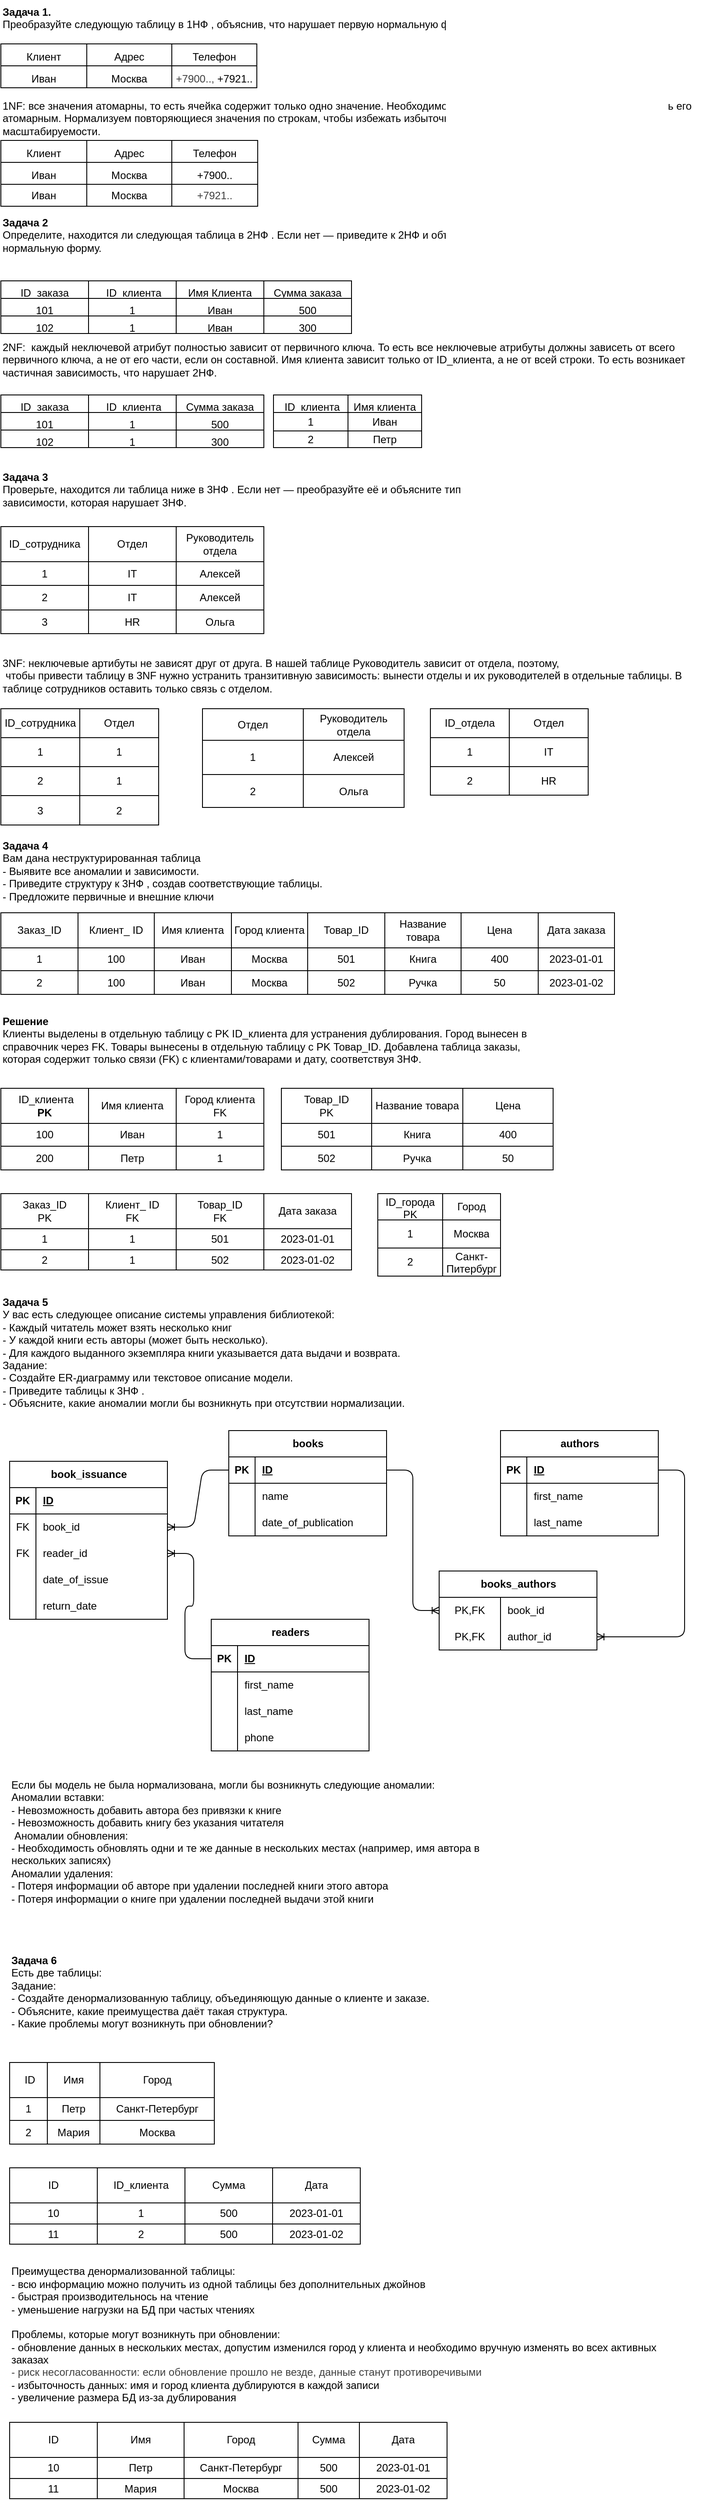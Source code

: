 <mxfile>
    <diagram id="LaUZ5LNUEomiJZYPEWFD" name="Страница — 1">
        <mxGraphModel dx="175" dy="867" grid="1" gridSize="10" guides="1" tooltips="1" connect="1" arrows="1" fold="1" page="1" pageScale="1" pageWidth="827" pageHeight="1169" math="0" shadow="0">
            <root>
                <mxCell id="0"/>
                <mxCell id="1" parent="0"/>
                <mxCell id="15" value="1NF: все значения атомарны, то есть ячейка содержит только одно значение. Необходимо скорректировать столбец &quot;Телефон&quot;, сделать его атомарным. Нормализуем повторяющиеся значения по строкам, чтобы избежать избыточности и соответствовать принципу масштабируемости." style="text;html=1;align=left;verticalAlign=middle;whiteSpace=wrap;rounded=0;" parent="1" vertex="1">
                    <mxGeometry x="840" y="130" width="800" height="30" as="geometry"/>
                </mxCell>
                <mxCell id="35" value="&lt;font&gt;3NF: неключевые артибуты не зависят друг от друга. В нашей таблице Руководитель зависит от отдела, поэтому,&lt;/font&gt;&lt;div&gt;&lt;font&gt;&amp;nbsp;чтобы привести таблицу в 3NF нужно устранить транзитивную зависимость: вынести отделы и их руководителей в отдельные таблицы. В таблице сотрудников оставить только связь с отделом.&lt;/font&gt;&lt;/div&gt;" style="text;html=1;align=left;verticalAlign=middle;whiteSpace=wrap;rounded=0;" parent="1" vertex="1">
                    <mxGeometry x="840" y="760" width="800" height="40" as="geometry"/>
                </mxCell>
                <mxCell id="74" value="" style="shape=table;startSize=0;container=1;collapsible=0;childLayout=tableLayout;fontSize=12;" parent="1" vertex="1">
                    <mxGeometry x="1070" y="817.5" width="230" height="112.5" as="geometry"/>
                </mxCell>
                <mxCell id="75" value="" style="shape=tableRow;horizontal=0;startSize=0;swimlaneHead=0;swimlaneBody=0;strokeColor=inherit;top=0;left=0;bottom=0;right=0;collapsible=0;dropTarget=0;fillColor=none;points=[[0,0.5],[1,0.5]];portConstraint=eastwest;fontSize=16;" parent="74" vertex="1">
                    <mxGeometry width="230" height="36" as="geometry"/>
                </mxCell>
                <mxCell id="76" value="Отдел" style="shape=partialRectangle;html=1;whiteSpace=wrap;connectable=0;strokeColor=inherit;overflow=hidden;fillColor=none;top=0;left=0;bottom=0;right=0;pointerEvents=1;fontSize=12;" parent="75" vertex="1">
                    <mxGeometry width="115" height="36" as="geometry">
                        <mxRectangle width="115" height="36" as="alternateBounds"/>
                    </mxGeometry>
                </mxCell>
                <mxCell id="77" value="Руководитель отдела" style="shape=partialRectangle;html=1;whiteSpace=wrap;connectable=0;strokeColor=inherit;overflow=hidden;fillColor=none;top=0;left=0;bottom=0;right=0;pointerEvents=1;fontSize=12;" parent="75" vertex="1">
                    <mxGeometry x="115" width="115" height="36" as="geometry">
                        <mxRectangle width="115" height="36" as="alternateBounds"/>
                    </mxGeometry>
                </mxCell>
                <mxCell id="79" value="" style="shape=tableRow;horizontal=0;startSize=0;swimlaneHead=0;swimlaneBody=0;strokeColor=inherit;top=0;left=0;bottom=0;right=0;collapsible=0;dropTarget=0;fillColor=none;points=[[0,0.5],[1,0.5]];portConstraint=eastwest;fontSize=16;" parent="74" vertex="1">
                    <mxGeometry y="36" width="230" height="39" as="geometry"/>
                </mxCell>
                <mxCell id="80" value="&lt;span style=&quot;color: rgb(0, 0, 0);&quot;&gt;1&lt;/span&gt;" style="shape=partialRectangle;html=1;whiteSpace=wrap;connectable=0;strokeColor=inherit;overflow=hidden;fillColor=none;top=0;left=0;bottom=0;right=0;pointerEvents=1;fontSize=12;" parent="79" vertex="1">
                    <mxGeometry width="115" height="39" as="geometry">
                        <mxRectangle width="115" height="39" as="alternateBounds"/>
                    </mxGeometry>
                </mxCell>
                <mxCell id="81" value="&lt;span style=&quot;color: rgb(0, 0, 0);&quot;&gt;Алексей&lt;/span&gt;" style="shape=partialRectangle;html=1;whiteSpace=wrap;connectable=0;strokeColor=inherit;overflow=hidden;fillColor=none;top=0;left=0;bottom=0;right=0;pointerEvents=1;fontSize=12;" parent="79" vertex="1">
                    <mxGeometry x="115" width="115" height="39" as="geometry">
                        <mxRectangle width="115" height="39" as="alternateBounds"/>
                    </mxGeometry>
                </mxCell>
                <mxCell id="83" style="shape=tableRow;horizontal=0;startSize=0;swimlaneHead=0;swimlaneBody=0;strokeColor=inherit;top=0;left=0;bottom=0;right=0;collapsible=0;dropTarget=0;fillColor=none;points=[[0,0.5],[1,0.5]];portConstraint=eastwest;fontSize=16;" parent="74" vertex="1">
                    <mxGeometry y="75" width="230" height="38" as="geometry"/>
                </mxCell>
                <mxCell id="84" value="&lt;span style=&quot;color: rgb(0, 0, 0);&quot;&gt;2&lt;/span&gt;" style="shape=partialRectangle;html=1;whiteSpace=wrap;connectable=0;strokeColor=inherit;overflow=hidden;fillColor=none;top=0;left=0;bottom=0;right=0;pointerEvents=1;fontSize=12;" parent="83" vertex="1">
                    <mxGeometry width="115" height="38" as="geometry">
                        <mxRectangle width="115" height="38" as="alternateBounds"/>
                    </mxGeometry>
                </mxCell>
                <mxCell id="85" value="Ольга" style="shape=partialRectangle;html=1;whiteSpace=wrap;connectable=0;strokeColor=inherit;overflow=hidden;fillColor=none;top=0;left=0;bottom=0;right=0;pointerEvents=1;fontSize=12;" parent="83" vertex="1">
                    <mxGeometry x="115" width="115" height="38" as="geometry">
                        <mxRectangle width="115" height="38" as="alternateBounds"/>
                    </mxGeometry>
                </mxCell>
                <mxCell id="55" value="" style="shape=table;startSize=0;container=1;collapsible=0;childLayout=tableLayout;fontSize=12;" parent="1" vertex="1">
                    <mxGeometry x="840" y="817.5" width="180" height="132.5" as="geometry"/>
                </mxCell>
                <mxCell id="56" value="" style="shape=tableRow;horizontal=0;startSize=0;swimlaneHead=0;swimlaneBody=0;strokeColor=inherit;top=0;left=0;bottom=0;right=0;collapsible=0;dropTarget=0;fillColor=none;points=[[0,0.5],[1,0.5]];portConstraint=eastwest;fontSize=16;" parent="55" vertex="1">
                    <mxGeometry width="180" height="33" as="geometry"/>
                </mxCell>
                <mxCell id="57" value="ID_сотрудника" style="shape=partialRectangle;html=1;whiteSpace=wrap;connectable=0;strokeColor=inherit;overflow=hidden;fillColor=none;top=0;left=0;bottom=0;right=0;pointerEvents=1;fontSize=12;" parent="56" vertex="1">
                    <mxGeometry width="90" height="33" as="geometry">
                        <mxRectangle width="90" height="33" as="alternateBounds"/>
                    </mxGeometry>
                </mxCell>
                <mxCell id="58" value="Отдел" style="shape=partialRectangle;html=1;whiteSpace=wrap;connectable=0;strokeColor=inherit;overflow=hidden;fillColor=none;top=0;left=0;bottom=0;right=0;pointerEvents=1;fontSize=12;" parent="56" vertex="1">
                    <mxGeometry x="90" width="90" height="33" as="geometry">
                        <mxRectangle width="90" height="33" as="alternateBounds"/>
                    </mxGeometry>
                </mxCell>
                <mxCell id="60" value="" style="shape=tableRow;horizontal=0;startSize=0;swimlaneHead=0;swimlaneBody=0;strokeColor=inherit;top=0;left=0;bottom=0;right=0;collapsible=0;dropTarget=0;fillColor=none;points=[[0,0.5],[1,0.5]];portConstraint=eastwest;fontSize=16;" parent="55" vertex="1">
                    <mxGeometry y="33" width="180" height="33" as="geometry"/>
                </mxCell>
                <mxCell id="61" value="1" style="shape=partialRectangle;html=1;whiteSpace=wrap;connectable=0;strokeColor=inherit;overflow=hidden;fillColor=none;top=0;left=0;bottom=0;right=0;pointerEvents=1;fontSize=12;" parent="60" vertex="1">
                    <mxGeometry width="90" height="33" as="geometry">
                        <mxRectangle width="90" height="33" as="alternateBounds"/>
                    </mxGeometry>
                </mxCell>
                <mxCell id="62" value="&lt;span style=&quot;color: rgb(0, 0, 0);&quot;&gt;1&lt;/span&gt;" style="shape=partialRectangle;html=1;whiteSpace=wrap;connectable=0;strokeColor=inherit;overflow=hidden;fillColor=none;top=0;left=0;bottom=0;right=0;pointerEvents=1;fontSize=12;" parent="60" vertex="1">
                    <mxGeometry x="90" width="90" height="33" as="geometry">
                        <mxRectangle width="90" height="33" as="alternateBounds"/>
                    </mxGeometry>
                </mxCell>
                <mxCell id="64" style="shape=tableRow;horizontal=0;startSize=0;swimlaneHead=0;swimlaneBody=0;strokeColor=inherit;top=0;left=0;bottom=0;right=0;collapsible=0;dropTarget=0;fillColor=none;points=[[0,0.5],[1,0.5]];portConstraint=eastwest;fontSize=16;" parent="55" vertex="1">
                    <mxGeometry y="66" width="180" height="33" as="geometry"/>
                </mxCell>
                <mxCell id="65" value="2" style="shape=partialRectangle;html=1;whiteSpace=wrap;connectable=0;strokeColor=inherit;overflow=hidden;fillColor=none;top=0;left=0;bottom=0;right=0;pointerEvents=1;fontSize=12;" parent="64" vertex="1">
                    <mxGeometry width="90" height="33" as="geometry">
                        <mxRectangle width="90" height="33" as="alternateBounds"/>
                    </mxGeometry>
                </mxCell>
                <mxCell id="66" value="&lt;span style=&quot;color: rgb(0, 0, 0);&quot;&gt;1&lt;/span&gt;" style="shape=partialRectangle;html=1;whiteSpace=wrap;connectable=0;strokeColor=inherit;overflow=hidden;fillColor=none;top=0;left=0;bottom=0;right=0;pointerEvents=1;fontSize=12;" parent="64" vertex="1">
                    <mxGeometry x="90" width="90" height="33" as="geometry">
                        <mxRectangle width="90" height="33" as="alternateBounds"/>
                    </mxGeometry>
                </mxCell>
                <mxCell id="68" style="shape=tableRow;horizontal=0;startSize=0;swimlaneHead=0;swimlaneBody=0;strokeColor=inherit;top=0;left=0;bottom=0;right=0;collapsible=0;dropTarget=0;fillColor=none;points=[[0,0.5],[1,0.5]];portConstraint=eastwest;fontSize=16;" parent="55" vertex="1">
                    <mxGeometry y="99" width="180" height="34" as="geometry"/>
                </mxCell>
                <mxCell id="69" value="3" style="shape=partialRectangle;html=1;whiteSpace=wrap;connectable=0;strokeColor=inherit;overflow=hidden;fillColor=none;top=0;left=0;bottom=0;right=0;pointerEvents=1;fontSize=12;" parent="68" vertex="1">
                    <mxGeometry width="90" height="34" as="geometry">
                        <mxRectangle width="90" height="34" as="alternateBounds"/>
                    </mxGeometry>
                </mxCell>
                <mxCell id="70" value="&lt;span style=&quot;color: rgb(0, 0, 0);&quot;&gt;2&lt;/span&gt;" style="shape=partialRectangle;html=1;whiteSpace=wrap;connectable=0;strokeColor=inherit;overflow=hidden;fillColor=none;top=0;left=0;bottom=0;right=0;pointerEvents=1;fontSize=12;" parent="68" vertex="1">
                    <mxGeometry x="90" width="90" height="34" as="geometry">
                        <mxRectangle width="90" height="34" as="alternateBounds"/>
                    </mxGeometry>
                </mxCell>
                <mxCell id="115" value="" style="shape=table;startSize=0;container=1;collapsible=0;childLayout=tableLayout;fontSize=12;" parent="1" vertex="1">
                    <mxGeometry x="840" y="1050" width="700" height="93" as="geometry"/>
                </mxCell>
                <mxCell id="116" value="" style="shape=tableRow;horizontal=0;startSize=0;swimlaneHead=0;swimlaneBody=0;strokeColor=inherit;top=0;left=0;bottom=0;right=0;collapsible=0;dropTarget=0;fillColor=none;points=[[0,0.5],[1,0.5]];portConstraint=eastwest;fontSize=16;" parent="115" vertex="1">
                    <mxGeometry width="700" height="40" as="geometry"/>
                </mxCell>
                <mxCell id="117" value="Заказ_ID" style="shape=partialRectangle;html=1;whiteSpace=wrap;connectable=0;strokeColor=inherit;overflow=hidden;fillColor=none;top=0;left=0;bottom=0;right=0;pointerEvents=1;fontSize=12;" parent="116" vertex="1">
                    <mxGeometry width="88" height="40" as="geometry">
                        <mxRectangle width="88" height="40" as="alternateBounds"/>
                    </mxGeometry>
                </mxCell>
                <mxCell id="118" value="Клиент_ ID" style="shape=partialRectangle;html=1;whiteSpace=wrap;connectable=0;strokeColor=inherit;overflow=hidden;fillColor=none;top=0;left=0;bottom=0;right=0;pointerEvents=1;fontSize=12;" parent="116" vertex="1">
                    <mxGeometry x="88" width="87" height="40" as="geometry">
                        <mxRectangle width="87" height="40" as="alternateBounds"/>
                    </mxGeometry>
                </mxCell>
                <mxCell id="119" value="&lt;span style=&quot;color: rgb(0, 0, 0);&quot;&gt;Имя клиента&lt;/span&gt;" style="shape=partialRectangle;html=1;whiteSpace=wrap;connectable=0;strokeColor=inherit;overflow=hidden;fillColor=none;top=0;left=0;bottom=0;right=0;pointerEvents=1;fontSize=12;" parent="116" vertex="1">
                    <mxGeometry x="175" width="88" height="40" as="geometry">
                        <mxRectangle width="88" height="40" as="alternateBounds"/>
                    </mxGeometry>
                </mxCell>
                <mxCell id="128" value="Город клиента" style="shape=partialRectangle;html=1;whiteSpace=wrap;connectable=0;strokeColor=inherit;overflow=hidden;fillColor=none;top=0;left=0;bottom=0;right=0;pointerEvents=1;fontSize=12;" parent="116" vertex="1">
                    <mxGeometry x="263" width="87" height="40" as="geometry">
                        <mxRectangle width="87" height="40" as="alternateBounds"/>
                    </mxGeometry>
                </mxCell>
                <mxCell id="134" value="Товар_ID" style="shape=partialRectangle;html=1;whiteSpace=wrap;connectable=0;strokeColor=inherit;overflow=hidden;fillColor=none;top=0;left=0;bottom=0;right=0;pointerEvents=1;fontSize=12;" parent="116" vertex="1">
                    <mxGeometry x="350" width="88" height="40" as="geometry">
                        <mxRectangle width="88" height="40" as="alternateBounds"/>
                    </mxGeometry>
                </mxCell>
                <mxCell id="131" value="Название товара" style="shape=partialRectangle;html=1;connectable=0;strokeColor=inherit;overflow=hidden;fillColor=none;top=0;left=0;bottom=0;right=0;pointerEvents=1;fontSize=12;whiteSpace=wrap;" parent="116" vertex="1">
                    <mxGeometry x="438" width="87" height="40" as="geometry">
                        <mxRectangle width="87" height="40" as="alternateBounds"/>
                    </mxGeometry>
                </mxCell>
                <mxCell id="140" value="Цена" style="shape=partialRectangle;html=1;whiteSpace=wrap;connectable=0;strokeColor=inherit;overflow=hidden;fillColor=none;top=0;left=0;bottom=0;right=0;pointerEvents=1;fontSize=12;" parent="116" vertex="1">
                    <mxGeometry x="525" width="88" height="40" as="geometry">
                        <mxRectangle width="88" height="40" as="alternateBounds"/>
                    </mxGeometry>
                </mxCell>
                <mxCell id="137" value="Дата заказа" style="shape=partialRectangle;html=1;whiteSpace=wrap;connectable=0;strokeColor=inherit;overflow=hidden;fillColor=none;top=0;left=0;bottom=0;right=0;pointerEvents=1;fontSize=12;" parent="116" vertex="1">
                    <mxGeometry x="613" width="87" height="40" as="geometry">
                        <mxRectangle width="87" height="40" as="alternateBounds"/>
                    </mxGeometry>
                </mxCell>
                <mxCell id="120" value="" style="shape=tableRow;horizontal=0;startSize=0;swimlaneHead=0;swimlaneBody=0;strokeColor=inherit;top=0;left=0;bottom=0;right=0;collapsible=0;dropTarget=0;fillColor=none;points=[[0,0.5],[1,0.5]];portConstraint=eastwest;fontSize=16;" parent="115" vertex="1">
                    <mxGeometry y="40" width="700" height="26" as="geometry"/>
                </mxCell>
                <mxCell id="121" value="1" style="shape=partialRectangle;html=1;whiteSpace=wrap;connectable=0;strokeColor=inherit;overflow=hidden;fillColor=none;top=0;left=0;bottom=0;right=0;pointerEvents=1;fontSize=12;" parent="120" vertex="1">
                    <mxGeometry width="88" height="26" as="geometry">
                        <mxRectangle width="88" height="26" as="alternateBounds"/>
                    </mxGeometry>
                </mxCell>
                <mxCell id="122" value="100" style="shape=partialRectangle;html=1;whiteSpace=wrap;connectable=0;strokeColor=inherit;overflow=hidden;fillColor=none;top=0;left=0;bottom=0;right=0;pointerEvents=1;fontSize=12;" parent="120" vertex="1">
                    <mxGeometry x="88" width="87" height="26" as="geometry">
                        <mxRectangle width="87" height="26" as="alternateBounds"/>
                    </mxGeometry>
                </mxCell>
                <mxCell id="123" value="Иван" style="shape=partialRectangle;html=1;whiteSpace=wrap;connectable=0;strokeColor=inherit;overflow=hidden;fillColor=none;top=0;left=0;bottom=0;right=0;pointerEvents=1;fontSize=12;" parent="120" vertex="1">
                    <mxGeometry x="175" width="88" height="26" as="geometry">
                        <mxRectangle width="88" height="26" as="alternateBounds"/>
                    </mxGeometry>
                </mxCell>
                <mxCell id="129" value="Москва" style="shape=partialRectangle;html=1;whiteSpace=wrap;connectable=0;strokeColor=inherit;overflow=hidden;fillColor=none;top=0;left=0;bottom=0;right=0;pointerEvents=1;fontSize=12;" parent="120" vertex="1">
                    <mxGeometry x="263" width="87" height="26" as="geometry">
                        <mxRectangle width="87" height="26" as="alternateBounds"/>
                    </mxGeometry>
                </mxCell>
                <mxCell id="135" value="501" style="shape=partialRectangle;html=1;whiteSpace=wrap;connectable=0;strokeColor=inherit;overflow=hidden;fillColor=none;top=0;left=0;bottom=0;right=0;pointerEvents=1;fontSize=12;" parent="120" vertex="1">
                    <mxGeometry x="350" width="88" height="26" as="geometry">
                        <mxRectangle width="88" height="26" as="alternateBounds"/>
                    </mxGeometry>
                </mxCell>
                <mxCell id="132" value="Книга" style="shape=partialRectangle;html=1;whiteSpace=wrap;connectable=0;strokeColor=inherit;overflow=hidden;fillColor=none;top=0;left=0;bottom=0;right=0;pointerEvents=1;fontSize=12;" parent="120" vertex="1">
                    <mxGeometry x="438" width="87" height="26" as="geometry">
                        <mxRectangle width="87" height="26" as="alternateBounds"/>
                    </mxGeometry>
                </mxCell>
                <mxCell id="141" value="400" style="shape=partialRectangle;html=1;whiteSpace=wrap;connectable=0;strokeColor=inherit;overflow=hidden;fillColor=none;top=0;left=0;bottom=0;right=0;pointerEvents=1;fontSize=12;" parent="120" vertex="1">
                    <mxGeometry x="525" width="88" height="26" as="geometry">
                        <mxRectangle width="88" height="26" as="alternateBounds"/>
                    </mxGeometry>
                </mxCell>
                <mxCell id="138" value="2023-01-01" style="shape=partialRectangle;html=1;whiteSpace=wrap;connectable=0;strokeColor=inherit;overflow=hidden;fillColor=none;top=0;left=0;bottom=0;right=0;pointerEvents=1;fontSize=12;" parent="120" vertex="1">
                    <mxGeometry x="613" width="87" height="26" as="geometry">
                        <mxRectangle width="87" height="26" as="alternateBounds"/>
                    </mxGeometry>
                </mxCell>
                <mxCell id="124" style="shape=tableRow;horizontal=0;startSize=0;swimlaneHead=0;swimlaneBody=0;strokeColor=inherit;top=0;left=0;bottom=0;right=0;collapsible=0;dropTarget=0;fillColor=none;points=[[0,0.5],[1,0.5]];portConstraint=eastwest;fontSize=16;" parent="115" vertex="1">
                    <mxGeometry y="66" width="700" height="27" as="geometry"/>
                </mxCell>
                <mxCell id="125" value="2" style="shape=partialRectangle;html=1;whiteSpace=wrap;connectable=0;strokeColor=inherit;overflow=hidden;fillColor=none;top=0;left=0;bottom=0;right=0;pointerEvents=1;fontSize=12;" parent="124" vertex="1">
                    <mxGeometry width="88" height="27" as="geometry">
                        <mxRectangle width="88" height="27" as="alternateBounds"/>
                    </mxGeometry>
                </mxCell>
                <mxCell id="126" value="100" style="shape=partialRectangle;html=1;whiteSpace=wrap;connectable=0;strokeColor=inherit;overflow=hidden;fillColor=none;top=0;left=0;bottom=0;right=0;pointerEvents=1;fontSize=12;" parent="124" vertex="1">
                    <mxGeometry x="88" width="87" height="27" as="geometry">
                        <mxRectangle width="87" height="27" as="alternateBounds"/>
                    </mxGeometry>
                </mxCell>
                <mxCell id="127" value="Иван" style="shape=partialRectangle;html=1;whiteSpace=wrap;connectable=0;strokeColor=inherit;overflow=hidden;fillColor=none;top=0;left=0;bottom=0;right=0;pointerEvents=1;fontSize=12;" parent="124" vertex="1">
                    <mxGeometry x="175" width="88" height="27" as="geometry">
                        <mxRectangle width="88" height="27" as="alternateBounds"/>
                    </mxGeometry>
                </mxCell>
                <mxCell id="130" value="Москва" style="shape=partialRectangle;html=1;whiteSpace=wrap;connectable=0;strokeColor=inherit;overflow=hidden;fillColor=none;top=0;left=0;bottom=0;right=0;pointerEvents=1;fontSize=12;" parent="124" vertex="1">
                    <mxGeometry x="263" width="87" height="27" as="geometry">
                        <mxRectangle width="87" height="27" as="alternateBounds"/>
                    </mxGeometry>
                </mxCell>
                <mxCell id="136" value="502" style="shape=partialRectangle;html=1;whiteSpace=wrap;connectable=0;strokeColor=inherit;overflow=hidden;fillColor=none;top=0;left=0;bottom=0;right=0;pointerEvents=1;fontSize=12;" parent="124" vertex="1">
                    <mxGeometry x="350" width="88" height="27" as="geometry">
                        <mxRectangle width="88" height="27" as="alternateBounds"/>
                    </mxGeometry>
                </mxCell>
                <mxCell id="133" value="Ручка" style="shape=partialRectangle;html=1;whiteSpace=wrap;connectable=0;strokeColor=inherit;overflow=hidden;fillColor=none;top=0;left=0;bottom=0;right=0;pointerEvents=1;fontSize=12;" parent="124" vertex="1">
                    <mxGeometry x="438" width="87" height="27" as="geometry">
                        <mxRectangle width="87" height="27" as="alternateBounds"/>
                    </mxGeometry>
                </mxCell>
                <mxCell id="142" value="50" style="shape=partialRectangle;html=1;whiteSpace=wrap;connectable=0;strokeColor=inherit;overflow=hidden;fillColor=none;top=0;left=0;bottom=0;right=0;pointerEvents=1;fontSize=12;" parent="124" vertex="1">
                    <mxGeometry x="525" width="88" height="27" as="geometry">
                        <mxRectangle width="88" height="27" as="alternateBounds"/>
                    </mxGeometry>
                </mxCell>
                <mxCell id="139" value="2023-01-02" style="shape=partialRectangle;html=1;whiteSpace=wrap;connectable=0;strokeColor=inherit;overflow=hidden;fillColor=none;top=0;left=0;bottom=0;right=0;pointerEvents=1;fontSize=12;" parent="124" vertex="1">
                    <mxGeometry x="613" width="87" height="27" as="geometry">
                        <mxRectangle width="87" height="27" as="alternateBounds"/>
                    </mxGeometry>
                </mxCell>
                <mxCell id="143" value="" style="shape=table;startSize=0;container=1;collapsible=0;childLayout=tableLayout;fontSize=12;" parent="1" vertex="1">
                    <mxGeometry x="840" y="1250" width="300" height="93" as="geometry"/>
                </mxCell>
                <mxCell id="144" value="" style="shape=tableRow;horizontal=0;startSize=0;swimlaneHead=0;swimlaneBody=0;strokeColor=inherit;top=0;left=0;bottom=0;right=0;collapsible=0;dropTarget=0;fillColor=none;points=[[0,0.5],[1,0.5]];portConstraint=eastwest;fontSize=16;" parent="143" vertex="1">
                    <mxGeometry width="300" height="40" as="geometry"/>
                </mxCell>
                <mxCell id="145" value="&lt;span style=&quot;color: rgb(0, 0, 0);&quot;&gt;&amp;nbsp;ID_клиента&lt;br&gt;&lt;b&gt;PK&lt;/b&gt;&lt;/span&gt;" style="shape=partialRectangle;html=1;whiteSpace=wrap;connectable=0;strokeColor=inherit;overflow=hidden;fillColor=none;top=0;left=0;bottom=0;right=0;pointerEvents=1;fontSize=12;" parent="144" vertex="1">
                    <mxGeometry width="100" height="40" as="geometry">
                        <mxRectangle width="100" height="40" as="alternateBounds"/>
                    </mxGeometry>
                </mxCell>
                <mxCell id="146" value="&lt;span style=&quot;color: rgb(0, 0, 0);&quot;&gt;Имя клиента&lt;/span&gt;" style="shape=partialRectangle;html=1;whiteSpace=wrap;connectable=0;strokeColor=inherit;overflow=hidden;fillColor=none;top=0;left=0;bottom=0;right=0;pointerEvents=1;fontSize=12;" parent="144" vertex="1">
                    <mxGeometry x="100" width="100" height="40" as="geometry">
                        <mxRectangle width="100" height="40" as="alternateBounds"/>
                    </mxGeometry>
                </mxCell>
                <mxCell id="153" value="Город клиента&lt;br&gt;FK" style="shape=partialRectangle;html=1;whiteSpace=wrap;connectable=0;strokeColor=inherit;overflow=hidden;fillColor=none;top=0;left=0;bottom=0;right=0;pointerEvents=1;fontSize=12;" parent="144" vertex="1">
                    <mxGeometry x="200" width="100" height="40" as="geometry">
                        <mxRectangle width="100" height="40" as="alternateBounds"/>
                    </mxGeometry>
                </mxCell>
                <mxCell id="147" value="" style="shape=tableRow;horizontal=0;startSize=0;swimlaneHead=0;swimlaneBody=0;strokeColor=inherit;top=0;left=0;bottom=0;right=0;collapsible=0;dropTarget=0;fillColor=none;points=[[0,0.5],[1,0.5]];portConstraint=eastwest;fontSize=16;" parent="143" vertex="1">
                    <mxGeometry y="40" width="300" height="26" as="geometry"/>
                </mxCell>
                <mxCell id="148" value="100" style="shape=partialRectangle;html=1;whiteSpace=wrap;connectable=0;strokeColor=inherit;overflow=hidden;fillColor=none;top=0;left=0;bottom=0;right=0;pointerEvents=1;fontSize=12;" parent="147" vertex="1">
                    <mxGeometry width="100" height="26" as="geometry">
                        <mxRectangle width="100" height="26" as="alternateBounds"/>
                    </mxGeometry>
                </mxCell>
                <mxCell id="149" value="&lt;span style=&quot;color: rgb(0, 0, 0);&quot;&gt;Иван&lt;/span&gt;" style="shape=partialRectangle;html=1;whiteSpace=wrap;connectable=0;strokeColor=inherit;overflow=hidden;fillColor=none;top=0;left=0;bottom=0;right=0;pointerEvents=1;fontSize=12;" parent="147" vertex="1">
                    <mxGeometry x="100" width="100" height="26" as="geometry">
                        <mxRectangle width="100" height="26" as="alternateBounds"/>
                    </mxGeometry>
                </mxCell>
                <mxCell id="154" value="1" style="shape=partialRectangle;html=1;whiteSpace=wrap;connectable=0;strokeColor=inherit;overflow=hidden;fillColor=none;top=0;left=0;bottom=0;right=0;pointerEvents=1;fontSize=12;" parent="147" vertex="1">
                    <mxGeometry x="200" width="100" height="26" as="geometry">
                        <mxRectangle width="100" height="26" as="alternateBounds"/>
                    </mxGeometry>
                </mxCell>
                <mxCell id="150" style="shape=tableRow;horizontal=0;startSize=0;swimlaneHead=0;swimlaneBody=0;strokeColor=inherit;top=0;left=0;bottom=0;right=0;collapsible=0;dropTarget=0;fillColor=none;points=[[0,0.5],[1,0.5]];portConstraint=eastwest;fontSize=16;" parent="143" vertex="1">
                    <mxGeometry y="66" width="300" height="27" as="geometry"/>
                </mxCell>
                <mxCell id="151" value="200" style="shape=partialRectangle;html=1;whiteSpace=wrap;connectable=0;strokeColor=inherit;overflow=hidden;fillColor=none;top=0;left=0;bottom=0;right=0;pointerEvents=1;fontSize=12;" parent="150" vertex="1">
                    <mxGeometry width="100" height="27" as="geometry">
                        <mxRectangle width="100" height="27" as="alternateBounds"/>
                    </mxGeometry>
                </mxCell>
                <mxCell id="152" value="&lt;span style=&quot;color: rgb(0, 0, 0);&quot;&gt;Петр&lt;/span&gt;" style="shape=partialRectangle;html=1;whiteSpace=wrap;connectable=0;strokeColor=inherit;overflow=hidden;fillColor=none;top=0;left=0;bottom=0;right=0;pointerEvents=1;fontSize=12;" parent="150" vertex="1">
                    <mxGeometry x="100" width="100" height="27" as="geometry">
                        <mxRectangle width="100" height="27" as="alternateBounds"/>
                    </mxGeometry>
                </mxCell>
                <mxCell id="155" value="1" style="shape=partialRectangle;html=1;whiteSpace=wrap;connectable=0;strokeColor=inherit;overflow=hidden;fillColor=none;top=0;left=0;bottom=0;right=0;pointerEvents=1;fontSize=12;" parent="150" vertex="1">
                    <mxGeometry x="200" width="100" height="27" as="geometry">
                        <mxRectangle width="100" height="27" as="alternateBounds"/>
                    </mxGeometry>
                </mxCell>
                <mxCell id="156" value="" style="shape=table;startSize=0;container=1;collapsible=0;childLayout=tableLayout;fontSize=12;" parent="1" vertex="1">
                    <mxGeometry x="1270" y="1370" width="140" height="94" as="geometry"/>
                </mxCell>
                <mxCell id="157" value="" style="shape=tableRow;horizontal=0;startSize=0;swimlaneHead=0;swimlaneBody=0;strokeColor=inherit;top=0;left=0;bottom=0;right=0;collapsible=0;dropTarget=0;fillColor=none;points=[[0,0.5],[1,0.5]];portConstraint=eastwest;fontSize=16;" parent="156" vertex="1">
                    <mxGeometry width="140" height="30" as="geometry"/>
                </mxCell>
                <mxCell id="158" value="ID_города&lt;br&gt;PK" style="shape=partialRectangle;html=1;whiteSpace=wrap;connectable=0;strokeColor=inherit;overflow=hidden;fillColor=none;top=0;left=0;bottom=0;right=0;pointerEvents=1;fontSize=12;" parent="157" vertex="1">
                    <mxGeometry width="74" height="30" as="geometry">
                        <mxRectangle width="74" height="30" as="alternateBounds"/>
                    </mxGeometry>
                </mxCell>
                <mxCell id="159" value="Город" style="shape=partialRectangle;html=1;whiteSpace=wrap;connectable=0;strokeColor=inherit;overflow=hidden;fillColor=none;top=0;left=0;bottom=0;right=0;pointerEvents=1;fontSize=12;" parent="157" vertex="1">
                    <mxGeometry x="74" width="66" height="30" as="geometry">
                        <mxRectangle width="66" height="30" as="alternateBounds"/>
                    </mxGeometry>
                </mxCell>
                <mxCell id="160" value="" style="shape=tableRow;horizontal=0;startSize=0;swimlaneHead=0;swimlaneBody=0;strokeColor=inherit;top=0;left=0;bottom=0;right=0;collapsible=0;dropTarget=0;fillColor=none;points=[[0,0.5],[1,0.5]];portConstraint=eastwest;fontSize=16;" parent="156" vertex="1">
                    <mxGeometry y="30" width="140" height="32" as="geometry"/>
                </mxCell>
                <mxCell id="161" value="1" style="shape=partialRectangle;html=1;whiteSpace=wrap;connectable=0;strokeColor=inherit;overflow=hidden;fillColor=none;top=0;left=0;bottom=0;right=0;pointerEvents=1;fontSize=12;" parent="160" vertex="1">
                    <mxGeometry width="74" height="32" as="geometry">
                        <mxRectangle width="74" height="32" as="alternateBounds"/>
                    </mxGeometry>
                </mxCell>
                <mxCell id="162" value="Москва" style="shape=partialRectangle;html=1;whiteSpace=wrap;connectable=0;strokeColor=inherit;overflow=hidden;fillColor=none;top=0;left=0;bottom=0;right=0;pointerEvents=1;fontSize=12;" parent="160" vertex="1">
                    <mxGeometry x="74" width="66" height="32" as="geometry">
                        <mxRectangle width="66" height="32" as="alternateBounds"/>
                    </mxGeometry>
                </mxCell>
                <mxCell id="163" style="shape=tableRow;horizontal=0;startSize=0;swimlaneHead=0;swimlaneBody=0;strokeColor=inherit;top=0;left=0;bottom=0;right=0;collapsible=0;dropTarget=0;fillColor=none;points=[[0,0.5],[1,0.5]];portConstraint=eastwest;fontSize=16;" parent="156" vertex="1">
                    <mxGeometry y="62" width="140" height="32" as="geometry"/>
                </mxCell>
                <mxCell id="164" value="2" style="shape=partialRectangle;html=1;whiteSpace=wrap;connectable=0;strokeColor=inherit;overflow=hidden;fillColor=none;top=0;left=0;bottom=0;right=0;pointerEvents=1;fontSize=12;" parent="163" vertex="1">
                    <mxGeometry width="74" height="32" as="geometry">
                        <mxRectangle width="74" height="32" as="alternateBounds"/>
                    </mxGeometry>
                </mxCell>
                <mxCell id="165" value="&lt;span style=&quot;color: rgb(0, 0, 0);&quot;&gt;Санкт-Питербург&lt;/span&gt;" style="shape=partialRectangle;html=1;whiteSpace=wrap;connectable=0;strokeColor=inherit;overflow=hidden;fillColor=none;top=0;left=0;bottom=0;right=0;pointerEvents=1;fontSize=12;" parent="163" vertex="1">
                    <mxGeometry x="74" width="66" height="32" as="geometry">
                        <mxRectangle width="66" height="32" as="alternateBounds"/>
                    </mxGeometry>
                </mxCell>
                <mxCell id="179" value="" style="shape=table;startSize=0;container=1;collapsible=0;childLayout=tableLayout;fontSize=12;" parent="1" vertex="1">
                    <mxGeometry x="840" y="1370" width="400" height="87" as="geometry"/>
                </mxCell>
                <mxCell id="180" value="" style="shape=tableRow;horizontal=0;startSize=0;swimlaneHead=0;swimlaneBody=0;strokeColor=inherit;top=0;left=0;bottom=0;right=0;collapsible=0;dropTarget=0;fillColor=none;points=[[0,0.5],[1,0.5]];portConstraint=eastwest;fontSize=16;" parent="179" vertex="1">
                    <mxGeometry width="400" height="40" as="geometry"/>
                </mxCell>
                <mxCell id="181" value="&lt;span style=&quot;color: rgb(0, 0, 0);&quot;&gt;Заказ_ID&lt;br&gt;PK&lt;/span&gt;" style="shape=partialRectangle;html=1;whiteSpace=wrap;connectable=0;strokeColor=inherit;overflow=hidden;fillColor=none;top=0;left=0;bottom=0;right=0;pointerEvents=1;fontSize=12;" parent="180" vertex="1">
                    <mxGeometry width="100" height="40" as="geometry">
                        <mxRectangle width="100" height="40" as="alternateBounds"/>
                    </mxGeometry>
                </mxCell>
                <mxCell id="182" value="&lt;span style=&quot;color: rgb(0, 0, 0);&quot;&gt;Клиент_ ID&lt;br&gt;FK&lt;/span&gt;" style="shape=partialRectangle;html=1;whiteSpace=wrap;connectable=0;strokeColor=inherit;overflow=hidden;fillColor=none;top=0;left=0;bottom=0;right=0;pointerEvents=1;fontSize=12;" parent="180" vertex="1">
                    <mxGeometry x="100" width="100" height="40" as="geometry">
                        <mxRectangle width="100" height="40" as="alternateBounds"/>
                    </mxGeometry>
                </mxCell>
                <mxCell id="183" value="&lt;span style=&quot;color: rgb(0, 0, 0);&quot;&gt;Товар_ID&lt;br&gt;FK&lt;/span&gt;" style="shape=partialRectangle;html=1;whiteSpace=wrap;connectable=0;strokeColor=inherit;overflow=hidden;fillColor=none;top=0;left=0;bottom=0;right=0;pointerEvents=1;fontSize=12;" parent="180" vertex="1">
                    <mxGeometry x="200" width="100" height="40" as="geometry">
                        <mxRectangle width="100" height="40" as="alternateBounds"/>
                    </mxGeometry>
                </mxCell>
                <mxCell id="192" value="Дата заказа" style="shape=partialRectangle;html=1;whiteSpace=wrap;connectable=0;strokeColor=inherit;overflow=hidden;fillColor=none;top=0;left=0;bottom=0;right=0;pointerEvents=1;fontSize=12;" parent="180" vertex="1">
                    <mxGeometry x="300" width="100" height="40" as="geometry">
                        <mxRectangle width="100" height="40" as="alternateBounds"/>
                    </mxGeometry>
                </mxCell>
                <mxCell id="184" value="" style="shape=tableRow;horizontal=0;startSize=0;swimlaneHead=0;swimlaneBody=0;strokeColor=inherit;top=0;left=0;bottom=0;right=0;collapsible=0;dropTarget=0;fillColor=none;points=[[0,0.5],[1,0.5]];portConstraint=eastwest;fontSize=16;" parent="179" vertex="1">
                    <mxGeometry y="40" width="400" height="24" as="geometry"/>
                </mxCell>
                <mxCell id="185" value="1" style="shape=partialRectangle;html=1;whiteSpace=wrap;connectable=0;strokeColor=inherit;overflow=hidden;fillColor=none;top=0;left=0;bottom=0;right=0;pointerEvents=1;fontSize=12;" parent="184" vertex="1">
                    <mxGeometry width="100" height="24" as="geometry">
                        <mxRectangle width="100" height="24" as="alternateBounds"/>
                    </mxGeometry>
                </mxCell>
                <mxCell id="186" value="1" style="shape=partialRectangle;html=1;whiteSpace=wrap;connectable=0;strokeColor=inherit;overflow=hidden;fillColor=none;top=0;left=0;bottom=0;right=0;pointerEvents=1;fontSize=12;" parent="184" vertex="1">
                    <mxGeometry x="100" width="100" height="24" as="geometry">
                        <mxRectangle width="100" height="24" as="alternateBounds"/>
                    </mxGeometry>
                </mxCell>
                <mxCell id="187" value="501" style="shape=partialRectangle;html=1;whiteSpace=wrap;connectable=0;strokeColor=inherit;overflow=hidden;fillColor=none;top=0;left=0;bottom=0;right=0;pointerEvents=1;fontSize=12;" parent="184" vertex="1">
                    <mxGeometry x="200" width="100" height="24" as="geometry">
                        <mxRectangle width="100" height="24" as="alternateBounds"/>
                    </mxGeometry>
                </mxCell>
                <mxCell id="193" value="&lt;span style=&quot;color: rgb(0, 0, 0);&quot;&gt;2023-01-01&lt;/span&gt;" style="shape=partialRectangle;html=1;whiteSpace=wrap;connectable=0;strokeColor=inherit;overflow=hidden;fillColor=none;top=0;left=0;bottom=0;right=0;pointerEvents=1;fontSize=12;" parent="184" vertex="1">
                    <mxGeometry x="300" width="100" height="24" as="geometry">
                        <mxRectangle width="100" height="24" as="alternateBounds"/>
                    </mxGeometry>
                </mxCell>
                <mxCell id="188" style="shape=tableRow;horizontal=0;startSize=0;swimlaneHead=0;swimlaneBody=0;strokeColor=inherit;top=0;left=0;bottom=0;right=0;collapsible=0;dropTarget=0;fillColor=none;points=[[0,0.5],[1,0.5]];portConstraint=eastwest;fontSize=16;" parent="179" vertex="1">
                    <mxGeometry y="64" width="400" height="23" as="geometry"/>
                </mxCell>
                <mxCell id="189" value="2" style="shape=partialRectangle;html=1;whiteSpace=wrap;connectable=0;strokeColor=inherit;overflow=hidden;fillColor=none;top=0;left=0;bottom=0;right=0;pointerEvents=1;fontSize=12;" parent="188" vertex="1">
                    <mxGeometry width="100" height="23" as="geometry">
                        <mxRectangle width="100" height="23" as="alternateBounds"/>
                    </mxGeometry>
                </mxCell>
                <mxCell id="190" value="1" style="shape=partialRectangle;html=1;whiteSpace=wrap;connectable=0;strokeColor=inherit;overflow=hidden;fillColor=none;top=0;left=0;bottom=0;right=0;pointerEvents=1;fontSize=12;" parent="188" vertex="1">
                    <mxGeometry x="100" width="100" height="23" as="geometry">
                        <mxRectangle width="100" height="23" as="alternateBounds"/>
                    </mxGeometry>
                </mxCell>
                <mxCell id="191" value="502" style="shape=partialRectangle;html=1;whiteSpace=wrap;connectable=0;strokeColor=inherit;overflow=hidden;fillColor=none;top=0;left=0;bottom=0;right=0;pointerEvents=1;fontSize=12;" parent="188" vertex="1">
                    <mxGeometry x="200" width="100" height="23" as="geometry">
                        <mxRectangle width="100" height="23" as="alternateBounds"/>
                    </mxGeometry>
                </mxCell>
                <mxCell id="194" value="&lt;span style=&quot;color: rgb(0, 0, 0);&quot;&gt;2023-01-02&lt;/span&gt;" style="shape=partialRectangle;html=1;whiteSpace=wrap;connectable=0;strokeColor=inherit;overflow=hidden;fillColor=none;top=0;left=0;bottom=0;right=0;pointerEvents=1;fontSize=12;" parent="188" vertex="1">
                    <mxGeometry x="300" width="100" height="23" as="geometry">
                        <mxRectangle width="100" height="23" as="alternateBounds"/>
                    </mxGeometry>
                </mxCell>
                <mxCell id="196" value="&lt;b&gt;Задача 1.&lt;/b&gt;&#xa;Преобразуйте следующую таблицу в 1НФ , объяснив, что нарушает первую нормальную форму." style="text;whiteSpace=wrap;html=1;" parent="1" vertex="1">
                    <mxGeometry x="840" y="10" width="800" height="70" as="geometry"/>
                </mxCell>
                <mxCell id="197" value="" style="shape=table;startSize=0;container=1;collapsible=0;childLayout=tableLayout;fontSize=12;" parent="1" vertex="1">
                    <mxGeometry x="840" y="170" width="293" height="75" as="geometry"/>
                </mxCell>
                <mxCell id="198" value="" style="shape=tableRow;horizontal=0;startSize=0;swimlaneHead=0;swimlaneBody=0;strokeColor=inherit;top=0;left=0;bottom=0;right=0;collapsible=0;dropTarget=0;fillColor=none;points=[[0,0.5],[1,0.5]];portConstraint=eastwest;fontSize=16;" parent="197" vertex="1">
                    <mxGeometry width="293" height="25" as="geometry"/>
                </mxCell>
                <mxCell id="199" value="&lt;font style=&quot;font-size: 12px;&quot;&gt;Клиент&lt;/font&gt;" style="shape=partialRectangle;html=1;whiteSpace=wrap;connectable=0;strokeColor=inherit;overflow=hidden;fillColor=none;top=0;left=0;bottom=0;right=0;pointerEvents=1;fontSize=16;" parent="198" vertex="1">
                    <mxGeometry width="98" height="25" as="geometry">
                        <mxRectangle width="98" height="25" as="alternateBounds"/>
                    </mxGeometry>
                </mxCell>
                <mxCell id="200" value="&lt;font style=&quot;font-size: 12px;&quot;&gt;Адрес&lt;/font&gt;" style="shape=partialRectangle;html=1;whiteSpace=wrap;connectable=0;strokeColor=inherit;overflow=hidden;fillColor=none;top=0;left=0;bottom=0;right=0;pointerEvents=1;fontSize=16;" parent="198" vertex="1">
                    <mxGeometry x="98" width="97" height="25" as="geometry">
                        <mxRectangle width="97" height="25" as="alternateBounds"/>
                    </mxGeometry>
                </mxCell>
                <mxCell id="201" value="&lt;font style=&quot;font-size: 12px;&quot;&gt;Телефон&lt;/font&gt;" style="shape=partialRectangle;html=1;whiteSpace=wrap;connectable=0;strokeColor=inherit;overflow=hidden;fillColor=none;top=0;left=0;bottom=0;right=0;pointerEvents=1;fontSize=16;" parent="198" vertex="1">
                    <mxGeometry x="195" width="98" height="25" as="geometry">
                        <mxRectangle width="98" height="25" as="alternateBounds"/>
                    </mxGeometry>
                </mxCell>
                <mxCell id="203" value="" style="shape=tableRow;horizontal=0;startSize=0;swimlaneHead=0;swimlaneBody=0;strokeColor=inherit;top=0;left=0;bottom=0;right=0;collapsible=0;dropTarget=0;fillColor=none;points=[[0,0.5],[1,0.5]];portConstraint=eastwest;fontSize=16;" parent="197" vertex="1">
                    <mxGeometry y="25" width="293" height="25" as="geometry"/>
                </mxCell>
                <mxCell id="204" value="&lt;font style=&quot;font-size: 12px;&quot;&gt;Иван&lt;/font&gt;" style="shape=partialRectangle;html=1;whiteSpace=wrap;connectable=0;strokeColor=inherit;overflow=hidden;fillColor=none;top=0;left=0;bottom=0;right=0;pointerEvents=1;fontSize=16;" parent="203" vertex="1">
                    <mxGeometry width="98" height="25" as="geometry">
                        <mxRectangle width="98" height="25" as="alternateBounds"/>
                    </mxGeometry>
                </mxCell>
                <mxCell id="205" value="&lt;font style=&quot;font-size: 12px;&quot;&gt;Москва&lt;/font&gt;" style="shape=partialRectangle;html=1;whiteSpace=wrap;connectable=0;strokeColor=inherit;overflow=hidden;fillColor=none;top=0;left=0;bottom=0;right=0;pointerEvents=1;fontSize=16;" parent="203" vertex="1">
                    <mxGeometry x="98" width="97" height="25" as="geometry">
                        <mxRectangle width="97" height="25" as="alternateBounds"/>
                    </mxGeometry>
                </mxCell>
                <mxCell id="206" value="&lt;font style=&quot;font-size: 12px;&quot;&gt;+7900..&lt;/font&gt;" style="shape=partialRectangle;html=1;whiteSpace=wrap;connectable=0;strokeColor=inherit;overflow=hidden;fillColor=none;top=0;left=0;bottom=0;right=0;pointerEvents=1;fontSize=16;" parent="203" vertex="1">
                    <mxGeometry x="195" width="98" height="25" as="geometry">
                        <mxRectangle width="98" height="25" as="alternateBounds"/>
                    </mxGeometry>
                </mxCell>
                <mxCell id="261" style="shape=tableRow;horizontal=0;startSize=0;swimlaneHead=0;swimlaneBody=0;strokeColor=inherit;top=0;left=0;bottom=0;right=0;collapsible=0;dropTarget=0;fillColor=none;points=[[0,0.5],[1,0.5]];portConstraint=eastwest;fontSize=16;" parent="197" vertex="1">
                    <mxGeometry y="50" width="293" height="25" as="geometry"/>
                </mxCell>
                <mxCell id="262" value="Иван" style="shape=partialRectangle;html=1;whiteSpace=wrap;connectable=0;strokeColor=inherit;overflow=hidden;fillColor=none;top=0;left=0;bottom=0;right=0;pointerEvents=1;fontSize=12;" parent="261" vertex="1">
                    <mxGeometry width="98" height="25" as="geometry">
                        <mxRectangle width="98" height="25" as="alternateBounds"/>
                    </mxGeometry>
                </mxCell>
                <mxCell id="263" value="Москва" style="shape=partialRectangle;html=1;whiteSpace=wrap;connectable=0;strokeColor=inherit;overflow=hidden;fillColor=none;top=0;left=0;bottom=0;right=0;pointerEvents=1;fontSize=12;" parent="261" vertex="1">
                    <mxGeometry x="98" width="97" height="25" as="geometry">
                        <mxRectangle width="97" height="25" as="alternateBounds"/>
                    </mxGeometry>
                </mxCell>
                <mxCell id="264" value="&lt;span style=&quot;color: rgb(63, 63, 63);&quot;&gt;+7921..&lt;/span&gt;" style="shape=partialRectangle;html=1;whiteSpace=wrap;connectable=0;strokeColor=inherit;overflow=hidden;fillColor=none;top=0;left=0;bottom=0;right=0;pointerEvents=1;fontSize=12;" parent="261" vertex="1">
                    <mxGeometry x="195" width="98" height="25" as="geometry">
                        <mxRectangle width="98" height="25" as="alternateBounds"/>
                    </mxGeometry>
                </mxCell>
                <mxCell id="208" value="" style="shape=table;startSize=0;container=1;collapsible=0;childLayout=tableLayout;fontSize=16;" parent="1" vertex="1">
                    <mxGeometry x="840" y="60" width="292" height="50" as="geometry"/>
                </mxCell>
                <mxCell id="209" value="" style="shape=tableRow;horizontal=0;startSize=0;swimlaneHead=0;swimlaneBody=0;strokeColor=inherit;top=0;left=0;bottom=0;right=0;collapsible=0;dropTarget=0;fillColor=none;points=[[0,0.5],[1,0.5]];portConstraint=eastwest;fontSize=16;" parent="208" vertex="1">
                    <mxGeometry width="292" height="25" as="geometry"/>
                </mxCell>
                <mxCell id="210" value="&lt;font style=&quot;font-size: 12px;&quot;&gt;Клиент&lt;/font&gt;" style="shape=partialRectangle;html=1;whiteSpace=wrap;connectable=0;strokeColor=inherit;overflow=hidden;fillColor=none;top=0;left=0;bottom=0;right=0;pointerEvents=1;fontSize=16;" parent="209" vertex="1">
                    <mxGeometry width="98" height="25" as="geometry">
                        <mxRectangle width="98" height="25" as="alternateBounds"/>
                    </mxGeometry>
                </mxCell>
                <mxCell id="211" value="&lt;font style=&quot;font-size: 12px;&quot;&gt;Адрес&lt;/font&gt;" style="shape=partialRectangle;html=1;whiteSpace=wrap;connectable=0;strokeColor=inherit;overflow=hidden;fillColor=none;top=0;left=0;bottom=0;right=0;pointerEvents=1;fontSize=16;" parent="209" vertex="1">
                    <mxGeometry x="98" width="97" height="25" as="geometry">
                        <mxRectangle width="97" height="25" as="alternateBounds"/>
                    </mxGeometry>
                </mxCell>
                <mxCell id="213" value="&lt;font style=&quot;font-size: 12px;&quot;&gt;Телефон&lt;/font&gt;" style="shape=partialRectangle;html=1;whiteSpace=wrap;connectable=0;strokeColor=inherit;overflow=hidden;fillColor=none;top=0;left=0;bottom=0;right=0;pointerEvents=1;fontSize=16;" parent="209" vertex="1">
                    <mxGeometry x="195" width="97" height="25" as="geometry">
                        <mxRectangle width="97" height="25" as="alternateBounds"/>
                    </mxGeometry>
                </mxCell>
                <mxCell id="214" value="" style="shape=tableRow;horizontal=0;startSize=0;swimlaneHead=0;swimlaneBody=0;strokeColor=inherit;top=0;left=0;bottom=0;right=0;collapsible=0;dropTarget=0;fillColor=none;points=[[0,0.5],[1,0.5]];portConstraint=eastwest;fontSize=16;" parent="208" vertex="1">
                    <mxGeometry y="25" width="292" height="25" as="geometry"/>
                </mxCell>
                <mxCell id="215" value="&lt;font style=&quot;font-size: 12px;&quot;&gt;Иван&lt;/font&gt;" style="shape=partialRectangle;html=1;whiteSpace=wrap;connectable=0;strokeColor=inherit;overflow=hidden;fillColor=none;top=0;left=0;bottom=0;right=0;pointerEvents=1;fontSize=16;" parent="214" vertex="1">
                    <mxGeometry width="98" height="25" as="geometry">
                        <mxRectangle width="98" height="25" as="alternateBounds"/>
                    </mxGeometry>
                </mxCell>
                <mxCell id="216" value="&lt;font style=&quot;font-size: 12px;&quot;&gt;Москва&lt;/font&gt;" style="shape=partialRectangle;html=1;whiteSpace=wrap;connectable=0;strokeColor=inherit;overflow=hidden;fillColor=none;top=0;left=0;bottom=0;right=0;pointerEvents=1;fontSize=16;" parent="214" vertex="1">
                    <mxGeometry x="98" width="97" height="25" as="geometry">
                        <mxRectangle width="97" height="25" as="alternateBounds"/>
                    </mxGeometry>
                </mxCell>
                <mxCell id="218" value="&lt;font style=&quot;font-size: 12px;&quot;&gt;&lt;span style=&quot;color: rgb(63, 63, 63);&quot;&gt;+7900..,&amp;nbsp;&lt;/span&gt;+7921..&lt;/font&gt;" style="shape=partialRectangle;html=1;whiteSpace=wrap;connectable=0;strokeColor=inherit;overflow=hidden;fillColor=none;top=0;left=0;bottom=0;right=0;pointerEvents=1;fontSize=16;" parent="214" vertex="1">
                    <mxGeometry x="195" width="97" height="25" as="geometry">
                        <mxRectangle width="97" height="25" as="alternateBounds"/>
                    </mxGeometry>
                </mxCell>
                <mxCell id="219" value="&lt;b&gt;Задача 2&lt;/b&gt;&#xa;Определите, находится ли следующая таблица в 2НФ . Если нет — приведите к 2НФ и объясните, какая зависимость нарушает нормальную форму." style="text;whiteSpace=wrap;html=1;" parent="1" vertex="1">
                    <mxGeometry x="840" y="250" width="790" height="70" as="geometry"/>
                </mxCell>
                <mxCell id="220" value="" style="shape=table;startSize=0;container=1;collapsible=0;childLayout=tableLayout;fontSize=16;" parent="1" vertex="1">
                    <mxGeometry x="840" y="330" width="400" height="60" as="geometry"/>
                </mxCell>
                <mxCell id="221" value="" style="shape=tableRow;horizontal=0;startSize=0;swimlaneHead=0;swimlaneBody=0;strokeColor=inherit;top=0;left=0;bottom=0;right=0;collapsible=0;dropTarget=0;fillColor=none;points=[[0,0.5],[1,0.5]];portConstraint=eastwest;fontSize=16;" parent="220" vertex="1">
                    <mxGeometry width="400" height="20" as="geometry"/>
                </mxCell>
                <mxCell id="222" value="&lt;font style=&quot;font-size: 12px;&quot;&gt;ID_заказа&lt;/font&gt;" style="shape=partialRectangle;html=1;whiteSpace=wrap;connectable=0;strokeColor=inherit;overflow=hidden;fillColor=none;top=0;left=0;bottom=0;right=0;pointerEvents=1;fontSize=16;" parent="221" vertex="1">
                    <mxGeometry width="100" height="20" as="geometry">
                        <mxRectangle width="100" height="20" as="alternateBounds"/>
                    </mxGeometry>
                </mxCell>
                <mxCell id="223" value="&lt;font style=&quot;font-size: 12px;&quot;&gt;&amp;nbsp;ID_клиента&lt;/font&gt;" style="shape=partialRectangle;html=1;whiteSpace=wrap;connectable=0;strokeColor=inherit;overflow=hidden;fillColor=none;top=0;left=0;bottom=0;right=0;pointerEvents=1;fontSize=16;" parent="221" vertex="1">
                    <mxGeometry x="100" width="100" height="20" as="geometry">
                        <mxRectangle width="100" height="20" as="alternateBounds"/>
                    </mxGeometry>
                </mxCell>
                <mxCell id="246" value="&lt;font style=&quot;font-size: 12px;&quot;&gt;Имя Клиента&lt;/font&gt;" style="shape=partialRectangle;html=1;whiteSpace=wrap;connectable=0;strokeColor=inherit;overflow=hidden;fillColor=none;top=0;left=0;bottom=0;right=0;pointerEvents=1;fontSize=16;" parent="221" vertex="1">
                    <mxGeometry x="200" width="100" height="20" as="geometry">
                        <mxRectangle width="100" height="20" as="alternateBounds"/>
                    </mxGeometry>
                </mxCell>
                <mxCell id="224" value="&lt;span style=&quot;color: rgb(0, 0, 0);&quot;&gt;&lt;font style=&quot;font-size: 12px;&quot;&gt;Сумма заказа&lt;/font&gt;&lt;/span&gt;" style="shape=partialRectangle;html=1;whiteSpace=wrap;connectable=0;strokeColor=inherit;overflow=hidden;fillColor=none;top=0;left=0;bottom=0;right=0;pointerEvents=1;fontSize=16;" parent="221" vertex="1">
                    <mxGeometry x="300" width="100" height="20" as="geometry">
                        <mxRectangle width="100" height="20" as="alternateBounds"/>
                    </mxGeometry>
                </mxCell>
                <mxCell id="225" value="" style="shape=tableRow;horizontal=0;startSize=0;swimlaneHead=0;swimlaneBody=0;strokeColor=inherit;top=0;left=0;bottom=0;right=0;collapsible=0;dropTarget=0;fillColor=none;points=[[0,0.5],[1,0.5]];portConstraint=eastwest;fontSize=16;" parent="220" vertex="1">
                    <mxGeometry y="20" width="400" height="20" as="geometry"/>
                </mxCell>
                <mxCell id="226" value="&lt;font style=&quot;font-size: 12px;&quot;&gt;101&lt;/font&gt;" style="shape=partialRectangle;html=1;whiteSpace=wrap;connectable=0;strokeColor=inherit;overflow=hidden;fillColor=none;top=0;left=0;bottom=0;right=0;pointerEvents=1;fontSize=16;" parent="225" vertex="1">
                    <mxGeometry width="100" height="20" as="geometry">
                        <mxRectangle width="100" height="20" as="alternateBounds"/>
                    </mxGeometry>
                </mxCell>
                <mxCell id="227" value="&lt;font style=&quot;font-size: 12px;&quot;&gt;1&lt;/font&gt;" style="shape=partialRectangle;html=1;whiteSpace=wrap;connectable=0;strokeColor=inherit;overflow=hidden;fillColor=none;top=0;left=0;bottom=0;right=0;pointerEvents=1;fontSize=16;" parent="225" vertex="1">
                    <mxGeometry x="100" width="100" height="20" as="geometry">
                        <mxRectangle width="100" height="20" as="alternateBounds"/>
                    </mxGeometry>
                </mxCell>
                <mxCell id="247" value="&lt;font style=&quot;font-size: 12px;&quot;&gt;Иван&lt;/font&gt;" style="shape=partialRectangle;html=1;whiteSpace=wrap;connectable=0;strokeColor=inherit;overflow=hidden;fillColor=none;top=0;left=0;bottom=0;right=0;pointerEvents=1;fontSize=16;" parent="225" vertex="1">
                    <mxGeometry x="200" width="100" height="20" as="geometry">
                        <mxRectangle width="100" height="20" as="alternateBounds"/>
                    </mxGeometry>
                </mxCell>
                <mxCell id="228" value="&lt;span style=&quot;color: rgb(0, 0, 0);&quot;&gt;&lt;font style=&quot;font-size: 12px;&quot;&gt;500&lt;/font&gt;&lt;/span&gt;" style="shape=partialRectangle;html=1;whiteSpace=wrap;connectable=0;strokeColor=inherit;overflow=hidden;fillColor=none;top=0;left=0;bottom=0;right=0;pointerEvents=1;fontSize=16;" parent="225" vertex="1">
                    <mxGeometry x="300" width="100" height="20" as="geometry">
                        <mxRectangle width="100" height="20" as="alternateBounds"/>
                    </mxGeometry>
                </mxCell>
                <mxCell id="229" style="shape=tableRow;horizontal=0;startSize=0;swimlaneHead=0;swimlaneBody=0;strokeColor=inherit;top=0;left=0;bottom=0;right=0;collapsible=0;dropTarget=0;fillColor=none;points=[[0,0.5],[1,0.5]];portConstraint=eastwest;fontSize=16;" parent="220" vertex="1">
                    <mxGeometry y="40" width="400" height="20" as="geometry"/>
                </mxCell>
                <mxCell id="230" value="&lt;font style=&quot;font-size: 12px;&quot;&gt;102&lt;/font&gt;" style="shape=partialRectangle;html=1;whiteSpace=wrap;connectable=0;strokeColor=inherit;overflow=hidden;fillColor=none;top=0;left=0;bottom=0;right=0;pointerEvents=1;fontSize=16;" parent="229" vertex="1">
                    <mxGeometry width="100" height="20" as="geometry">
                        <mxRectangle width="100" height="20" as="alternateBounds"/>
                    </mxGeometry>
                </mxCell>
                <mxCell id="231" value="&lt;font style=&quot;font-size: 12px;&quot;&gt;1&lt;/font&gt;" style="shape=partialRectangle;html=1;whiteSpace=wrap;connectable=0;strokeColor=inherit;overflow=hidden;fillColor=none;top=0;left=0;bottom=0;right=0;pointerEvents=1;fontSize=16;" parent="229" vertex="1">
                    <mxGeometry x="100" width="100" height="20" as="geometry">
                        <mxRectangle width="100" height="20" as="alternateBounds"/>
                    </mxGeometry>
                </mxCell>
                <mxCell id="248" value="&lt;font style=&quot;font-size: 12px;&quot;&gt;Иван&lt;/font&gt;" style="shape=partialRectangle;html=1;whiteSpace=wrap;connectable=0;strokeColor=inherit;overflow=hidden;fillColor=none;top=0;left=0;bottom=0;right=0;pointerEvents=1;fontSize=16;" parent="229" vertex="1">
                    <mxGeometry x="200" width="100" height="20" as="geometry">
                        <mxRectangle width="100" height="20" as="alternateBounds"/>
                    </mxGeometry>
                </mxCell>
                <mxCell id="232" value="&lt;span style=&quot;color: rgb(0, 0, 0);&quot;&gt;&lt;font style=&quot;font-size: 12px;&quot;&gt;300&lt;/font&gt;&lt;/span&gt;" style="shape=partialRectangle;html=1;whiteSpace=wrap;connectable=0;strokeColor=inherit;overflow=hidden;fillColor=none;top=0;left=0;bottom=0;right=0;pointerEvents=1;fontSize=16;" parent="229" vertex="1">
                    <mxGeometry x="300" width="100" height="20" as="geometry">
                        <mxRectangle width="100" height="20" as="alternateBounds"/>
                    </mxGeometry>
                </mxCell>
                <mxCell id="233" value="" style="shape=table;startSize=0;container=1;collapsible=0;childLayout=tableLayout;fontSize=16;" parent="1" vertex="1">
                    <mxGeometry x="840" y="460" width="300" height="60" as="geometry"/>
                </mxCell>
                <mxCell id="234" value="" style="shape=tableRow;horizontal=0;startSize=0;swimlaneHead=0;swimlaneBody=0;strokeColor=inherit;top=0;left=0;bottom=0;right=0;collapsible=0;dropTarget=0;fillColor=none;points=[[0,0.5],[1,0.5]];portConstraint=eastwest;fontSize=16;" parent="233" vertex="1">
                    <mxGeometry width="300" height="20" as="geometry"/>
                </mxCell>
                <mxCell id="235" value="&lt;font style=&quot;font-size: 12px;&quot;&gt;ID_заказа&lt;/font&gt;" style="shape=partialRectangle;html=1;whiteSpace=wrap;connectable=0;strokeColor=inherit;overflow=hidden;fillColor=none;top=0;left=0;bottom=0;right=0;pointerEvents=1;fontSize=16;" parent="234" vertex="1">
                    <mxGeometry width="100" height="20" as="geometry">
                        <mxRectangle width="100" height="20" as="alternateBounds"/>
                    </mxGeometry>
                </mxCell>
                <mxCell id="236" value="&lt;font style=&quot;font-size: 12px;&quot;&gt;&amp;nbsp;ID_клиента&lt;/font&gt;" style="shape=partialRectangle;html=1;whiteSpace=wrap;connectable=0;strokeColor=inherit;overflow=hidden;fillColor=none;top=0;left=0;bottom=0;right=0;pointerEvents=1;fontSize=16;" parent="234" vertex="1">
                    <mxGeometry x="100" width="100" height="20" as="geometry">
                        <mxRectangle width="100" height="20" as="alternateBounds"/>
                    </mxGeometry>
                </mxCell>
                <mxCell id="237" value="&lt;span style=&quot;color: rgb(0, 0, 0);&quot;&gt;&lt;font style=&quot;font-size: 12px;&quot;&gt;Сумма заказа&lt;/font&gt;&lt;/span&gt;" style="shape=partialRectangle;html=1;whiteSpace=wrap;connectable=0;strokeColor=inherit;overflow=hidden;fillColor=none;top=0;left=0;bottom=0;right=0;pointerEvents=1;fontSize=16;" parent="234" vertex="1">
                    <mxGeometry x="200" width="100" height="20" as="geometry">
                        <mxRectangle width="100" height="20" as="alternateBounds"/>
                    </mxGeometry>
                </mxCell>
                <mxCell id="238" value="" style="shape=tableRow;horizontal=0;startSize=0;swimlaneHead=0;swimlaneBody=0;strokeColor=inherit;top=0;left=0;bottom=0;right=0;collapsible=0;dropTarget=0;fillColor=none;points=[[0,0.5],[1,0.5]];portConstraint=eastwest;fontSize=16;" parent="233" vertex="1">
                    <mxGeometry y="20" width="300" height="20" as="geometry"/>
                </mxCell>
                <mxCell id="239" value="&lt;font style=&quot;font-size: 12px;&quot;&gt;101&lt;/font&gt;" style="shape=partialRectangle;html=1;whiteSpace=wrap;connectable=0;strokeColor=inherit;overflow=hidden;fillColor=none;top=0;left=0;bottom=0;right=0;pointerEvents=1;fontSize=16;" parent="238" vertex="1">
                    <mxGeometry width="100" height="20" as="geometry">
                        <mxRectangle width="100" height="20" as="alternateBounds"/>
                    </mxGeometry>
                </mxCell>
                <mxCell id="240" value="&lt;font style=&quot;font-size: 12px;&quot;&gt;1&lt;/font&gt;" style="shape=partialRectangle;html=1;whiteSpace=wrap;connectable=0;strokeColor=inherit;overflow=hidden;fillColor=none;top=0;left=0;bottom=0;right=0;pointerEvents=1;fontSize=16;" parent="238" vertex="1">
                    <mxGeometry x="100" width="100" height="20" as="geometry">
                        <mxRectangle width="100" height="20" as="alternateBounds"/>
                    </mxGeometry>
                </mxCell>
                <mxCell id="241" value="&lt;span style=&quot;color: rgb(0, 0, 0);&quot;&gt;&lt;font style=&quot;font-size: 12px;&quot;&gt;500&lt;/font&gt;&lt;/span&gt;" style="shape=partialRectangle;html=1;whiteSpace=wrap;connectable=0;strokeColor=inherit;overflow=hidden;fillColor=none;top=0;left=0;bottom=0;right=0;pointerEvents=1;fontSize=16;" parent="238" vertex="1">
                    <mxGeometry x="200" width="100" height="20" as="geometry">
                        <mxRectangle width="100" height="20" as="alternateBounds"/>
                    </mxGeometry>
                </mxCell>
                <mxCell id="242" style="shape=tableRow;horizontal=0;startSize=0;swimlaneHead=0;swimlaneBody=0;strokeColor=inherit;top=0;left=0;bottom=0;right=0;collapsible=0;dropTarget=0;fillColor=none;points=[[0,0.5],[1,0.5]];portConstraint=eastwest;fontSize=16;" parent="233" vertex="1">
                    <mxGeometry y="40" width="300" height="20" as="geometry"/>
                </mxCell>
                <mxCell id="243" value="&lt;font style=&quot;font-size: 12px;&quot;&gt;102&lt;/font&gt;" style="shape=partialRectangle;html=1;whiteSpace=wrap;connectable=0;strokeColor=inherit;overflow=hidden;fillColor=none;top=0;left=0;bottom=0;right=0;pointerEvents=1;fontSize=16;" parent="242" vertex="1">
                    <mxGeometry width="100" height="20" as="geometry">
                        <mxRectangle width="100" height="20" as="alternateBounds"/>
                    </mxGeometry>
                </mxCell>
                <mxCell id="244" value="&lt;font style=&quot;font-size: 12px;&quot;&gt;1&lt;/font&gt;" style="shape=partialRectangle;html=1;whiteSpace=wrap;connectable=0;strokeColor=inherit;overflow=hidden;fillColor=none;top=0;left=0;bottom=0;right=0;pointerEvents=1;fontSize=16;" parent="242" vertex="1">
                    <mxGeometry x="100" width="100" height="20" as="geometry">
                        <mxRectangle width="100" height="20" as="alternateBounds"/>
                    </mxGeometry>
                </mxCell>
                <mxCell id="245" value="&lt;span style=&quot;color: rgb(0, 0, 0);&quot;&gt;&lt;font style=&quot;font-size: 12px;&quot;&gt;300&lt;/font&gt;&lt;/span&gt;" style="shape=partialRectangle;html=1;whiteSpace=wrap;connectable=0;strokeColor=inherit;overflow=hidden;fillColor=none;top=0;left=0;bottom=0;right=0;pointerEvents=1;fontSize=16;" parent="242" vertex="1">
                    <mxGeometry x="200" width="100" height="20" as="geometry">
                        <mxRectangle width="100" height="20" as="alternateBounds"/>
                    </mxGeometry>
                </mxCell>
                <mxCell id="249" value="" style="shape=table;startSize=0;container=1;collapsible=0;childLayout=tableLayout;fontSize=12;" parent="1" vertex="1">
                    <mxGeometry x="1151" y="460" width="169" height="60" as="geometry"/>
                </mxCell>
                <mxCell id="250" value="" style="shape=tableRow;horizontal=0;startSize=0;swimlaneHead=0;swimlaneBody=0;strokeColor=inherit;top=0;left=0;bottom=0;right=0;collapsible=0;dropTarget=0;fillColor=none;points=[[0,0.5],[1,0.5]];portConstraint=eastwest;fontSize=16;" parent="249" vertex="1">
                    <mxGeometry width="169" height="20" as="geometry"/>
                </mxCell>
                <mxCell id="251" value="&lt;span style=&quot;color: rgb(0, 0, 0);&quot;&gt;&lt;font style=&quot;font-size: 12px;&quot;&gt;&amp;nbsp;ID_клиента&lt;/font&gt;&lt;/span&gt;" style="shape=partialRectangle;html=1;whiteSpace=wrap;connectable=0;strokeColor=inherit;overflow=hidden;fillColor=none;top=0;left=0;bottom=0;right=0;pointerEvents=1;fontSize=16;" parent="250" vertex="1">
                    <mxGeometry width="85" height="20" as="geometry">
                        <mxRectangle width="85" height="20" as="alternateBounds"/>
                    </mxGeometry>
                </mxCell>
                <mxCell id="252" value="&lt;span style=&quot;color: rgb(0, 0, 0);&quot;&gt;&lt;font style=&quot;font-size: 12px;&quot;&gt;Имя клиента&lt;/font&gt;&lt;/span&gt;" style="shape=partialRectangle;html=1;whiteSpace=wrap;connectable=0;strokeColor=inherit;overflow=hidden;fillColor=none;top=0;left=0;bottom=0;right=0;pointerEvents=1;fontSize=16;" parent="250" vertex="1">
                    <mxGeometry x="85" width="84" height="20" as="geometry">
                        <mxRectangle width="84" height="20" as="alternateBounds"/>
                    </mxGeometry>
                </mxCell>
                <mxCell id="253" value="" style="shape=tableRow;horizontal=0;startSize=0;swimlaneHead=0;swimlaneBody=0;strokeColor=inherit;top=0;left=0;bottom=0;right=0;collapsible=0;dropTarget=0;fillColor=none;points=[[0,0.5],[1,0.5]];portConstraint=eastwest;fontSize=12;" parent="249" vertex="1">
                    <mxGeometry y="20" width="169" height="21" as="geometry"/>
                </mxCell>
                <mxCell id="254" value="1" style="shape=partialRectangle;html=1;whiteSpace=wrap;connectable=0;strokeColor=inherit;overflow=hidden;fillColor=none;top=0;left=0;bottom=0;right=0;pointerEvents=1;fontSize=12;" parent="253" vertex="1">
                    <mxGeometry width="85" height="21" as="geometry">
                        <mxRectangle width="85" height="21" as="alternateBounds"/>
                    </mxGeometry>
                </mxCell>
                <mxCell id="255" value="&lt;span style=&quot;color: rgb(0, 0, 0);&quot;&gt;Иван&lt;/span&gt;" style="shape=partialRectangle;html=1;whiteSpace=wrap;connectable=0;strokeColor=inherit;overflow=hidden;fillColor=none;top=0;left=0;bottom=0;right=0;pointerEvents=1;fontSize=12;" parent="253" vertex="1">
                    <mxGeometry x="85" width="84" height="21" as="geometry">
                        <mxRectangle width="84" height="21" as="alternateBounds"/>
                    </mxGeometry>
                </mxCell>
                <mxCell id="256" style="shape=tableRow;horizontal=0;startSize=0;swimlaneHead=0;swimlaneBody=0;strokeColor=inherit;top=0;left=0;bottom=0;right=0;collapsible=0;dropTarget=0;fillColor=none;points=[[0,0.5],[1,0.5]];portConstraint=eastwest;fontSize=16;" parent="249" vertex="1">
                    <mxGeometry y="41" width="169" height="19" as="geometry"/>
                </mxCell>
                <mxCell id="257" value="2" style="shape=partialRectangle;html=1;whiteSpace=wrap;connectable=0;strokeColor=inherit;overflow=hidden;fillColor=none;top=0;left=0;bottom=0;right=0;pointerEvents=1;fontSize=12;" parent="256" vertex="1">
                    <mxGeometry width="85" height="19" as="geometry">
                        <mxRectangle width="85" height="19" as="alternateBounds"/>
                    </mxGeometry>
                </mxCell>
                <mxCell id="258" value="&lt;span style=&quot;color: rgb(0, 0, 0);&quot;&gt;Петр&lt;/span&gt;" style="shape=partialRectangle;html=1;whiteSpace=wrap;connectable=0;strokeColor=inherit;overflow=hidden;fillColor=none;top=0;left=0;bottom=0;right=0;pointerEvents=1;fontSize=12;" parent="256" vertex="1">
                    <mxGeometry x="85" width="84" height="19" as="geometry">
                        <mxRectangle width="84" height="19" as="alternateBounds"/>
                    </mxGeometry>
                </mxCell>
                <mxCell id="259" value="2NF:&amp;nbsp; каждый неключевой атрибут полностью зависит от первичного ключа. То есть все неключевые атрибуты должны зависеть от всего первичного ключа, а не от его части, если он составной.&amp;nbsp;Имя клиента зависит только от ID_клиента, а не от всей строки. То есть возникает частичная зависимость, что нарушает 2НФ." style="text;html=1;align=left;verticalAlign=middle;whiteSpace=wrap;rounded=0;" parent="1" vertex="1">
                    <mxGeometry x="840" y="390" width="800" height="60" as="geometry"/>
                </mxCell>
                <mxCell id="267" value="&lt;b&gt;Задача 3&lt;/b&gt;&#xa;Проверьте, находится ли таблица ниже в 3НФ . Если нет — преобразуйте её и объясните тип зависимости, которая нарушает 3НФ." style="text;whiteSpace=wrap;html=1;" parent="1" vertex="1">
                    <mxGeometry x="840" y="540" width="560" height="70" as="geometry"/>
                </mxCell>
                <mxCell id="268" value="" style="shape=table;startSize=0;container=1;collapsible=0;childLayout=tableLayout;fontSize=12;" parent="1" vertex="1">
                    <mxGeometry x="840" y="610" width="300" height="122" as="geometry"/>
                </mxCell>
                <mxCell id="269" value="" style="shape=tableRow;horizontal=0;startSize=0;swimlaneHead=0;swimlaneBody=0;strokeColor=inherit;top=0;left=0;bottom=0;right=0;collapsible=0;dropTarget=0;fillColor=none;points=[[0,0.5],[1,0.5]];portConstraint=eastwest;fontSize=16;" parent="268" vertex="1">
                    <mxGeometry width="300" height="40" as="geometry"/>
                </mxCell>
                <mxCell id="270" value="ID_сотрудника" style="shape=partialRectangle;html=1;whiteSpace=wrap;connectable=0;strokeColor=inherit;overflow=hidden;fillColor=none;top=0;left=0;bottom=0;right=0;pointerEvents=1;fontSize=12;" parent="269" vertex="1">
                    <mxGeometry width="100" height="40" as="geometry">
                        <mxRectangle width="100" height="40" as="alternateBounds"/>
                    </mxGeometry>
                </mxCell>
                <mxCell id="271" value="Отдел" style="shape=partialRectangle;html=1;whiteSpace=wrap;connectable=0;strokeColor=inherit;overflow=hidden;fillColor=none;top=0;left=0;bottom=0;right=0;pointerEvents=1;fontSize=12;" parent="269" vertex="1">
                    <mxGeometry x="100" width="100" height="40" as="geometry">
                        <mxRectangle width="100" height="40" as="alternateBounds"/>
                    </mxGeometry>
                </mxCell>
                <mxCell id="272" value="Руководитель отдела" style="shape=partialRectangle;html=1;whiteSpace=wrap;connectable=0;strokeColor=inherit;overflow=hidden;fillColor=none;top=0;left=0;bottom=0;right=0;pointerEvents=1;fontSize=12;" parent="269" vertex="1">
                    <mxGeometry x="200" width="100" height="40" as="geometry">
                        <mxRectangle width="100" height="40" as="alternateBounds"/>
                    </mxGeometry>
                </mxCell>
                <mxCell id="273" value="" style="shape=tableRow;horizontal=0;startSize=0;swimlaneHead=0;swimlaneBody=0;strokeColor=inherit;top=0;left=0;bottom=0;right=0;collapsible=0;dropTarget=0;fillColor=none;points=[[0,0.5],[1,0.5]];portConstraint=eastwest;fontSize=16;" parent="268" vertex="1">
                    <mxGeometry y="40" width="300" height="27" as="geometry"/>
                </mxCell>
                <mxCell id="274" value="1" style="shape=partialRectangle;html=1;whiteSpace=wrap;connectable=0;strokeColor=inherit;overflow=hidden;fillColor=none;top=0;left=0;bottom=0;right=0;pointerEvents=1;fontSize=12;" parent="273" vertex="1">
                    <mxGeometry width="100" height="27" as="geometry">
                        <mxRectangle width="100" height="27" as="alternateBounds"/>
                    </mxGeometry>
                </mxCell>
                <mxCell id="275" value="IT" style="shape=partialRectangle;html=1;whiteSpace=wrap;connectable=0;strokeColor=inherit;overflow=hidden;fillColor=none;top=0;left=0;bottom=0;right=0;pointerEvents=1;fontSize=12;" parent="273" vertex="1">
                    <mxGeometry x="100" width="100" height="27" as="geometry">
                        <mxRectangle width="100" height="27" as="alternateBounds"/>
                    </mxGeometry>
                </mxCell>
                <mxCell id="276" value="Алексей" style="shape=partialRectangle;html=1;whiteSpace=wrap;connectable=0;strokeColor=inherit;overflow=hidden;fillColor=none;top=0;left=0;bottom=0;right=0;pointerEvents=1;fontSize=12;" parent="273" vertex="1">
                    <mxGeometry x="200" width="100" height="27" as="geometry">
                        <mxRectangle width="100" height="27" as="alternateBounds"/>
                    </mxGeometry>
                </mxCell>
                <mxCell id="277" style="shape=tableRow;horizontal=0;startSize=0;swimlaneHead=0;swimlaneBody=0;strokeColor=inherit;top=0;left=0;bottom=0;right=0;collapsible=0;dropTarget=0;fillColor=none;points=[[0,0.5],[1,0.5]];portConstraint=eastwest;fontSize=16;" parent="268" vertex="1">
                    <mxGeometry y="67" width="300" height="28" as="geometry"/>
                </mxCell>
                <mxCell id="278" value="2" style="shape=partialRectangle;html=1;whiteSpace=wrap;connectable=0;strokeColor=inherit;overflow=hidden;fillColor=none;top=0;left=0;bottom=0;right=0;pointerEvents=1;fontSize=12;" parent="277" vertex="1">
                    <mxGeometry width="100" height="28" as="geometry">
                        <mxRectangle width="100" height="28" as="alternateBounds"/>
                    </mxGeometry>
                </mxCell>
                <mxCell id="279" value="IT" style="shape=partialRectangle;html=1;whiteSpace=wrap;connectable=0;strokeColor=inherit;overflow=hidden;fillColor=none;top=0;left=0;bottom=0;right=0;pointerEvents=1;fontSize=12;" parent="277" vertex="1">
                    <mxGeometry x="100" width="100" height="28" as="geometry">
                        <mxRectangle width="100" height="28" as="alternateBounds"/>
                    </mxGeometry>
                </mxCell>
                <mxCell id="280" value="Алексей" style="shape=partialRectangle;html=1;whiteSpace=wrap;connectable=0;strokeColor=inherit;overflow=hidden;fillColor=none;top=0;left=0;bottom=0;right=0;pointerEvents=1;fontSize=12;" parent="277" vertex="1">
                    <mxGeometry x="200" width="100" height="28" as="geometry">
                        <mxRectangle width="100" height="28" as="alternateBounds"/>
                    </mxGeometry>
                </mxCell>
                <mxCell id="281" style="shape=tableRow;horizontal=0;startSize=0;swimlaneHead=0;swimlaneBody=0;strokeColor=inherit;top=0;left=0;bottom=0;right=0;collapsible=0;dropTarget=0;fillColor=none;points=[[0,0.5],[1,0.5]];portConstraint=eastwest;fontSize=16;" parent="268" vertex="1">
                    <mxGeometry y="95" width="300" height="27" as="geometry"/>
                </mxCell>
                <mxCell id="282" value="3" style="shape=partialRectangle;html=1;whiteSpace=wrap;connectable=0;strokeColor=inherit;overflow=hidden;fillColor=none;top=0;left=0;bottom=0;right=0;pointerEvents=1;fontSize=12;" parent="281" vertex="1">
                    <mxGeometry width="100" height="27" as="geometry">
                        <mxRectangle width="100" height="27" as="alternateBounds"/>
                    </mxGeometry>
                </mxCell>
                <mxCell id="283" value="HR" style="shape=partialRectangle;html=1;whiteSpace=wrap;connectable=0;strokeColor=inherit;overflow=hidden;fillColor=none;top=0;left=0;bottom=0;right=0;pointerEvents=1;fontSize=12;" parent="281" vertex="1">
                    <mxGeometry x="100" width="100" height="27" as="geometry">
                        <mxRectangle width="100" height="27" as="alternateBounds"/>
                    </mxGeometry>
                </mxCell>
                <mxCell id="284" value="Ольга" style="shape=partialRectangle;html=1;whiteSpace=wrap;connectable=0;strokeColor=inherit;overflow=hidden;fillColor=none;top=0;left=0;bottom=0;right=0;pointerEvents=1;fontSize=12;" parent="281" vertex="1">
                    <mxGeometry x="200" width="100" height="27" as="geometry">
                        <mxRectangle width="100" height="27" as="alternateBounds"/>
                    </mxGeometry>
                </mxCell>
                <mxCell id="313" value="" style="shape=table;startSize=0;container=1;collapsible=0;childLayout=tableLayout;fontSize=12;" parent="1" vertex="1">
                    <mxGeometry x="1330" y="817.5" width="180" height="98.5" as="geometry"/>
                </mxCell>
                <mxCell id="314" value="" style="shape=tableRow;horizontal=0;startSize=0;swimlaneHead=0;swimlaneBody=0;strokeColor=inherit;top=0;left=0;bottom=0;right=0;collapsible=0;dropTarget=0;fillColor=none;points=[[0,0.5],[1,0.5]];portConstraint=eastwest;fontSize=16;" parent="313" vertex="1">
                    <mxGeometry width="180" height="33" as="geometry"/>
                </mxCell>
                <mxCell id="315" value="ID_отдела" style="shape=partialRectangle;html=1;whiteSpace=wrap;connectable=0;strokeColor=inherit;overflow=hidden;fillColor=none;top=0;left=0;bottom=0;right=0;pointerEvents=1;fontSize=12;" parent="314" vertex="1">
                    <mxGeometry width="90" height="33" as="geometry">
                        <mxRectangle width="90" height="33" as="alternateBounds"/>
                    </mxGeometry>
                </mxCell>
                <mxCell id="316" value="Отдел" style="shape=partialRectangle;html=1;whiteSpace=wrap;connectable=0;strokeColor=inherit;overflow=hidden;fillColor=none;top=0;left=0;bottom=0;right=0;pointerEvents=1;fontSize=12;" parent="314" vertex="1">
                    <mxGeometry x="90" width="90" height="33" as="geometry">
                        <mxRectangle width="90" height="33" as="alternateBounds"/>
                    </mxGeometry>
                </mxCell>
                <mxCell id="317" value="" style="shape=tableRow;horizontal=0;startSize=0;swimlaneHead=0;swimlaneBody=0;strokeColor=inherit;top=0;left=0;bottom=0;right=0;collapsible=0;dropTarget=0;fillColor=none;points=[[0,0.5],[1,0.5]];portConstraint=eastwest;fontSize=16;" parent="313" vertex="1">
                    <mxGeometry y="33" width="180" height="33" as="geometry"/>
                </mxCell>
                <mxCell id="318" value="1" style="shape=partialRectangle;html=1;whiteSpace=wrap;connectable=0;strokeColor=inherit;overflow=hidden;fillColor=none;top=0;left=0;bottom=0;right=0;pointerEvents=1;fontSize=12;" parent="317" vertex="1">
                    <mxGeometry width="90" height="33" as="geometry">
                        <mxRectangle width="90" height="33" as="alternateBounds"/>
                    </mxGeometry>
                </mxCell>
                <mxCell id="319" value="&lt;span style=&quot;color: rgb(0, 0, 0);&quot;&gt;IT&lt;/span&gt;" style="shape=partialRectangle;html=1;whiteSpace=wrap;connectable=0;strokeColor=inherit;overflow=hidden;fillColor=none;top=0;left=0;bottom=0;right=0;pointerEvents=1;fontSize=12;" parent="317" vertex="1">
                    <mxGeometry x="90" width="90" height="33" as="geometry">
                        <mxRectangle width="90" height="33" as="alternateBounds"/>
                    </mxGeometry>
                </mxCell>
                <mxCell id="320" style="shape=tableRow;horizontal=0;startSize=0;swimlaneHead=0;swimlaneBody=0;strokeColor=inherit;top=0;left=0;bottom=0;right=0;collapsible=0;dropTarget=0;fillColor=none;points=[[0,0.5],[1,0.5]];portConstraint=eastwest;fontSize=16;" parent="313" vertex="1">
                    <mxGeometry y="66" width="180" height="33" as="geometry"/>
                </mxCell>
                <mxCell id="321" value="2" style="shape=partialRectangle;html=1;whiteSpace=wrap;connectable=0;strokeColor=inherit;overflow=hidden;fillColor=none;top=0;left=0;bottom=0;right=0;pointerEvents=1;fontSize=12;" parent="320" vertex="1">
                    <mxGeometry width="90" height="33" as="geometry">
                        <mxRectangle width="90" height="33" as="alternateBounds"/>
                    </mxGeometry>
                </mxCell>
                <mxCell id="322" value="HR" style="shape=partialRectangle;html=1;whiteSpace=wrap;connectable=0;strokeColor=inherit;overflow=hidden;fillColor=none;top=0;left=0;bottom=0;right=0;pointerEvents=1;fontSize=12;" parent="320" vertex="1">
                    <mxGeometry x="90" width="90" height="33" as="geometry">
                        <mxRectangle width="90" height="33" as="alternateBounds"/>
                    </mxGeometry>
                </mxCell>
                <mxCell id="339" value="&lt;b&gt;Задача 4&lt;/b&gt;&lt;br&gt;Вам дана неструктурированная таблица&lt;span class=&quot;Apple-converted-space&quot;&gt;&amp;nbsp;&lt;br&gt;&lt;/span&gt;- Выявите все аномалии и зависимости.&lt;br&gt;- Приведите структуру к 3НФ , создав соответствующие таблицы.&lt;br&gt;- Предложите первичные и внешние ключи" style="text;whiteSpace=wrap;html=1;" parent="1" vertex="1">
                    <mxGeometry x="840" y="960" width="635" height="90" as="geometry"/>
                </mxCell>
                <mxCell id="340" value="&lt;b&gt;Решение&lt;/b&gt;&lt;div&gt;Клиенты выделены в отдельную таблицу с PK ID_клиента для устранения дублирования. Город вынесен в справочник через FK. Товары вынесены в отдельную таблицу с PK Товар_ID. Добавлена таблица заказы, которая &lt;span style=&quot;background-color: transparent;&quot;&gt;содержит только связи (FK) с клиентами/товарами и дату, соответствуя 3НФ.&lt;/span&gt;&lt;/div&gt;" style="text;whiteSpace=wrap;html=1;" parent="1" vertex="1">
                    <mxGeometry x="840" y="1160" width="635" height="74" as="geometry"/>
                </mxCell>
                <mxCell id="166" value="" style="shape=table;startSize=0;container=1;collapsible=0;childLayout=tableLayout;fontSize=12;" parent="1" vertex="1">
                    <mxGeometry x="1160" y="1250" width="310" height="93" as="geometry"/>
                </mxCell>
                <mxCell id="167" value="" style="shape=tableRow;horizontal=0;startSize=0;swimlaneHead=0;swimlaneBody=0;strokeColor=inherit;top=0;left=0;bottom=0;right=0;collapsible=0;dropTarget=0;fillColor=none;points=[[0,0.5],[1,0.5]];portConstraint=eastwest;fontSize=16;" parent="166" vertex="1">
                    <mxGeometry width="310" height="40" as="geometry"/>
                </mxCell>
                <mxCell id="168" value="&lt;span style=&quot;color: rgb(0, 0, 0);&quot;&gt;Товар_ID&lt;br&gt;PK&lt;/span&gt;" style="shape=partialRectangle;html=1;whiteSpace=wrap;connectable=0;strokeColor=inherit;overflow=hidden;fillColor=none;top=0;left=0;bottom=0;right=0;pointerEvents=1;fontSize=12;" parent="167" vertex="1">
                    <mxGeometry width="103" height="40" as="geometry">
                        <mxRectangle width="103" height="40" as="alternateBounds"/>
                    </mxGeometry>
                </mxCell>
                <mxCell id="169" value="&lt;span style=&quot;color: rgb(0, 0, 0);&quot;&gt;Название товара&lt;/span&gt;" style="shape=partialRectangle;html=1;whiteSpace=wrap;connectable=0;strokeColor=inherit;overflow=hidden;fillColor=none;top=0;left=0;bottom=0;right=0;pointerEvents=1;fontSize=12;" parent="167" vertex="1">
                    <mxGeometry x="103" width="104" height="40" as="geometry">
                        <mxRectangle width="104" height="40" as="alternateBounds"/>
                    </mxGeometry>
                </mxCell>
                <mxCell id="170" value="Цена" style="shape=partialRectangle;html=1;whiteSpace=wrap;connectable=0;strokeColor=inherit;overflow=hidden;fillColor=none;top=0;left=0;bottom=0;right=0;pointerEvents=1;fontSize=12;" parent="167" vertex="1">
                    <mxGeometry x="207" width="103" height="40" as="geometry">
                        <mxRectangle width="103" height="40" as="alternateBounds"/>
                    </mxGeometry>
                </mxCell>
                <mxCell id="171" value="" style="shape=tableRow;horizontal=0;startSize=0;swimlaneHead=0;swimlaneBody=0;strokeColor=inherit;top=0;left=0;bottom=0;right=0;collapsible=0;dropTarget=0;fillColor=none;points=[[0,0.5],[1,0.5]];portConstraint=eastwest;fontSize=16;" parent="166" vertex="1">
                    <mxGeometry y="40" width="310" height="26" as="geometry"/>
                </mxCell>
                <mxCell id="172" value="501" style="shape=partialRectangle;html=1;whiteSpace=wrap;connectable=0;strokeColor=inherit;overflow=hidden;fillColor=none;top=0;left=0;bottom=0;right=0;pointerEvents=1;fontSize=12;" parent="171" vertex="1">
                    <mxGeometry width="103" height="26" as="geometry">
                        <mxRectangle width="103" height="26" as="alternateBounds"/>
                    </mxGeometry>
                </mxCell>
                <mxCell id="173" value="Книга" style="shape=partialRectangle;html=1;whiteSpace=wrap;connectable=0;strokeColor=inherit;overflow=hidden;fillColor=none;top=0;left=0;bottom=0;right=0;pointerEvents=1;fontSize=12;" parent="171" vertex="1">
                    <mxGeometry x="103" width="104" height="26" as="geometry">
                        <mxRectangle width="104" height="26" as="alternateBounds"/>
                    </mxGeometry>
                </mxCell>
                <mxCell id="174" value="400" style="shape=partialRectangle;html=1;whiteSpace=wrap;connectable=0;strokeColor=inherit;overflow=hidden;fillColor=none;top=0;left=0;bottom=0;right=0;pointerEvents=1;fontSize=12;" parent="171" vertex="1">
                    <mxGeometry x="207" width="103" height="26" as="geometry">
                        <mxRectangle width="103" height="26" as="alternateBounds"/>
                    </mxGeometry>
                </mxCell>
                <mxCell id="175" style="shape=tableRow;horizontal=0;startSize=0;swimlaneHead=0;swimlaneBody=0;strokeColor=inherit;top=0;left=0;bottom=0;right=0;collapsible=0;dropTarget=0;fillColor=none;points=[[0,0.5],[1,0.5]];portConstraint=eastwest;fontSize=16;" parent="166" vertex="1">
                    <mxGeometry y="66" width="310" height="27" as="geometry"/>
                </mxCell>
                <mxCell id="176" value="502" style="shape=partialRectangle;html=1;whiteSpace=wrap;connectable=0;strokeColor=inherit;overflow=hidden;fillColor=none;top=0;left=0;bottom=0;right=0;pointerEvents=1;fontSize=12;" parent="175" vertex="1">
                    <mxGeometry width="103" height="27" as="geometry">
                        <mxRectangle width="103" height="27" as="alternateBounds"/>
                    </mxGeometry>
                </mxCell>
                <mxCell id="177" value="Ручка" style="shape=partialRectangle;html=1;whiteSpace=wrap;connectable=0;strokeColor=inherit;overflow=hidden;fillColor=none;top=0;left=0;bottom=0;right=0;pointerEvents=1;fontSize=12;" parent="175" vertex="1">
                    <mxGeometry x="103" width="104" height="27" as="geometry">
                        <mxRectangle width="104" height="27" as="alternateBounds"/>
                    </mxGeometry>
                </mxCell>
                <mxCell id="178" value="50" style="shape=partialRectangle;html=1;whiteSpace=wrap;connectable=0;strokeColor=inherit;overflow=hidden;fillColor=none;top=0;left=0;bottom=0;right=0;pointerEvents=1;fontSize=12;" parent="175" vertex="1">
                    <mxGeometry x="207" width="103" height="27" as="geometry">
                        <mxRectangle width="103" height="27" as="alternateBounds"/>
                    </mxGeometry>
                </mxCell>
                <mxCell id="341" value="&lt;b&gt;Задача 5&lt;/b&gt;&#xa;У вас есть следующее описание системы управления библиотекой:&#xa;- Каждый читатель может взять несколько книг&#xa;- У каждой книги есть авторы (может быть несколько).&#xa;- Для каждого выданного экземпляра книги указывается дата выдачи и возврата.&#xa;Задание:&#xa;- Создайте ER-диаграмму или текстовое описание модели.&#xa;- Приведите таблицы к 3НФ .&#xa;- Объясните, какие аномалии могли бы возникнуть при отсутствии нормализации." style="text;whiteSpace=wrap;html=1;" vertex="1" parent="1">
                    <mxGeometry x="840" y="1480" width="500" height="150" as="geometry"/>
                </mxCell>
                <mxCell id="343" value="readers" style="shape=table;startSize=30;container=1;collapsible=1;childLayout=tableLayout;fixedRows=1;rowLines=0;fontStyle=1;align=center;resizeLast=1;html=1;" vertex="1" parent="1">
                    <mxGeometry x="1080" y="1855" width="180" height="150" as="geometry"/>
                </mxCell>
                <mxCell id="344" value="" style="shape=tableRow;horizontal=0;startSize=0;swimlaneHead=0;swimlaneBody=0;fillColor=none;collapsible=0;dropTarget=0;points=[[0,0.5],[1,0.5]];portConstraint=eastwest;top=0;left=0;right=0;bottom=1;" vertex="1" parent="343">
                    <mxGeometry y="30" width="180" height="30" as="geometry"/>
                </mxCell>
                <mxCell id="345" value="PK" style="shape=partialRectangle;connectable=0;fillColor=none;top=0;left=0;bottom=0;right=0;fontStyle=1;overflow=hidden;whiteSpace=wrap;html=1;" vertex="1" parent="344">
                    <mxGeometry width="30" height="30" as="geometry">
                        <mxRectangle width="30" height="30" as="alternateBounds"/>
                    </mxGeometry>
                </mxCell>
                <mxCell id="346" value="ID" style="shape=partialRectangle;connectable=0;fillColor=none;top=0;left=0;bottom=0;right=0;align=left;spacingLeft=6;fontStyle=5;overflow=hidden;whiteSpace=wrap;html=1;" vertex="1" parent="344">
                    <mxGeometry x="30" width="150" height="30" as="geometry">
                        <mxRectangle width="150" height="30" as="alternateBounds"/>
                    </mxGeometry>
                </mxCell>
                <mxCell id="347" value="" style="shape=tableRow;horizontal=0;startSize=0;swimlaneHead=0;swimlaneBody=0;fillColor=none;collapsible=0;dropTarget=0;points=[[0,0.5],[1,0.5]];portConstraint=eastwest;top=0;left=0;right=0;bottom=0;" vertex="1" parent="343">
                    <mxGeometry y="60" width="180" height="30" as="geometry"/>
                </mxCell>
                <mxCell id="348" value="" style="shape=partialRectangle;connectable=0;fillColor=none;top=0;left=0;bottom=0;right=0;editable=1;overflow=hidden;whiteSpace=wrap;html=1;" vertex="1" parent="347">
                    <mxGeometry width="30" height="30" as="geometry">
                        <mxRectangle width="30" height="30" as="alternateBounds"/>
                    </mxGeometry>
                </mxCell>
                <mxCell id="349" value="first_name" style="shape=partialRectangle;connectable=0;fillColor=none;top=0;left=0;bottom=0;right=0;align=left;spacingLeft=6;overflow=hidden;whiteSpace=wrap;html=1;" vertex="1" parent="347">
                    <mxGeometry x="30" width="150" height="30" as="geometry">
                        <mxRectangle width="150" height="30" as="alternateBounds"/>
                    </mxGeometry>
                </mxCell>
                <mxCell id="350" value="" style="shape=tableRow;horizontal=0;startSize=0;swimlaneHead=0;swimlaneBody=0;fillColor=none;collapsible=0;dropTarget=0;points=[[0,0.5],[1,0.5]];portConstraint=eastwest;top=0;left=0;right=0;bottom=0;" vertex="1" parent="343">
                    <mxGeometry y="90" width="180" height="30" as="geometry"/>
                </mxCell>
                <mxCell id="351" value="" style="shape=partialRectangle;connectable=0;fillColor=none;top=0;left=0;bottom=0;right=0;editable=1;overflow=hidden;whiteSpace=wrap;html=1;" vertex="1" parent="350">
                    <mxGeometry width="30" height="30" as="geometry">
                        <mxRectangle width="30" height="30" as="alternateBounds"/>
                    </mxGeometry>
                </mxCell>
                <mxCell id="352" value="last_name" style="shape=partialRectangle;connectable=0;fillColor=none;top=0;left=0;bottom=0;right=0;align=left;spacingLeft=6;overflow=hidden;whiteSpace=wrap;html=1;" vertex="1" parent="350">
                    <mxGeometry x="30" width="150" height="30" as="geometry">
                        <mxRectangle width="150" height="30" as="alternateBounds"/>
                    </mxGeometry>
                </mxCell>
                <mxCell id="353" value="" style="shape=tableRow;horizontal=0;startSize=0;swimlaneHead=0;swimlaneBody=0;fillColor=none;collapsible=0;dropTarget=0;points=[[0,0.5],[1,0.5]];portConstraint=eastwest;top=0;left=0;right=0;bottom=0;" vertex="1" parent="343">
                    <mxGeometry y="120" width="180" height="30" as="geometry"/>
                </mxCell>
                <mxCell id="354" value="" style="shape=partialRectangle;connectable=0;fillColor=none;top=0;left=0;bottom=0;right=0;editable=1;overflow=hidden;whiteSpace=wrap;html=1;" vertex="1" parent="353">
                    <mxGeometry width="30" height="30" as="geometry">
                        <mxRectangle width="30" height="30" as="alternateBounds"/>
                    </mxGeometry>
                </mxCell>
                <mxCell id="355" value="phone" style="shape=partialRectangle;connectable=0;fillColor=none;top=0;left=0;bottom=0;right=0;align=left;spacingLeft=6;overflow=hidden;whiteSpace=wrap;html=1;" vertex="1" parent="353">
                    <mxGeometry x="30" width="150" height="30" as="geometry">
                        <mxRectangle width="150" height="30" as="alternateBounds"/>
                    </mxGeometry>
                </mxCell>
                <mxCell id="356" value="books" style="shape=table;startSize=30;container=1;collapsible=1;childLayout=tableLayout;fixedRows=1;rowLines=0;fontStyle=1;align=center;resizeLast=1;html=1;" vertex="1" parent="1">
                    <mxGeometry x="1100" y="1640" width="180" height="120" as="geometry"/>
                </mxCell>
                <mxCell id="357" value="" style="shape=tableRow;horizontal=0;startSize=0;swimlaneHead=0;swimlaneBody=0;fillColor=none;collapsible=0;dropTarget=0;points=[[0,0.5],[1,0.5]];portConstraint=eastwest;top=0;left=0;right=0;bottom=1;" vertex="1" parent="356">
                    <mxGeometry y="30" width="180" height="30" as="geometry"/>
                </mxCell>
                <mxCell id="358" value="PK" style="shape=partialRectangle;connectable=0;fillColor=none;top=0;left=0;bottom=0;right=0;fontStyle=1;overflow=hidden;whiteSpace=wrap;html=1;" vertex="1" parent="357">
                    <mxGeometry width="30" height="30" as="geometry">
                        <mxRectangle width="30" height="30" as="alternateBounds"/>
                    </mxGeometry>
                </mxCell>
                <mxCell id="359" value="ID" style="shape=partialRectangle;connectable=0;fillColor=none;top=0;left=0;bottom=0;right=0;align=left;spacingLeft=6;fontStyle=5;overflow=hidden;whiteSpace=wrap;html=1;" vertex="1" parent="357">
                    <mxGeometry x="30" width="150" height="30" as="geometry">
                        <mxRectangle width="150" height="30" as="alternateBounds"/>
                    </mxGeometry>
                </mxCell>
                <mxCell id="360" value="" style="shape=tableRow;horizontal=0;startSize=0;swimlaneHead=0;swimlaneBody=0;fillColor=none;collapsible=0;dropTarget=0;points=[[0,0.5],[1,0.5]];portConstraint=eastwest;top=0;left=0;right=0;bottom=0;" vertex="1" parent="356">
                    <mxGeometry y="60" width="180" height="30" as="geometry"/>
                </mxCell>
                <mxCell id="361" value="" style="shape=partialRectangle;connectable=0;fillColor=none;top=0;left=0;bottom=0;right=0;editable=1;overflow=hidden;whiteSpace=wrap;html=1;" vertex="1" parent="360">
                    <mxGeometry width="30" height="30" as="geometry">
                        <mxRectangle width="30" height="30" as="alternateBounds"/>
                    </mxGeometry>
                </mxCell>
                <mxCell id="362" value="name" style="shape=partialRectangle;connectable=0;fillColor=none;top=0;left=0;bottom=0;right=0;align=left;spacingLeft=6;overflow=hidden;whiteSpace=wrap;html=1;" vertex="1" parent="360">
                    <mxGeometry x="30" width="150" height="30" as="geometry">
                        <mxRectangle width="150" height="30" as="alternateBounds"/>
                    </mxGeometry>
                </mxCell>
                <mxCell id="366" value="" style="shape=tableRow;horizontal=0;startSize=0;swimlaneHead=0;swimlaneBody=0;fillColor=none;collapsible=0;dropTarget=0;points=[[0,0.5],[1,0.5]];portConstraint=eastwest;top=0;left=0;right=0;bottom=0;" vertex="1" parent="356">
                    <mxGeometry y="90" width="180" height="30" as="geometry"/>
                </mxCell>
                <mxCell id="367" value="" style="shape=partialRectangle;connectable=0;fillColor=none;top=0;left=0;bottom=0;right=0;editable=1;overflow=hidden;whiteSpace=wrap;html=1;" vertex="1" parent="366">
                    <mxGeometry width="30" height="30" as="geometry">
                        <mxRectangle width="30" height="30" as="alternateBounds"/>
                    </mxGeometry>
                </mxCell>
                <mxCell id="368" value="date_of_publication" style="shape=partialRectangle;connectable=0;fillColor=none;top=0;left=0;bottom=0;right=0;align=left;spacingLeft=6;overflow=hidden;whiteSpace=wrap;html=1;" vertex="1" parent="366">
                    <mxGeometry x="30" width="150" height="30" as="geometry">
                        <mxRectangle width="150" height="30" as="alternateBounds"/>
                    </mxGeometry>
                </mxCell>
                <mxCell id="369" value="authors" style="shape=table;startSize=30;container=1;collapsible=1;childLayout=tableLayout;fixedRows=1;rowLines=0;fontStyle=1;align=center;resizeLast=1;html=1;" vertex="1" parent="1">
                    <mxGeometry x="1410" y="1640" width="180" height="120" as="geometry"/>
                </mxCell>
                <mxCell id="370" value="" style="shape=tableRow;horizontal=0;startSize=0;swimlaneHead=0;swimlaneBody=0;fillColor=none;collapsible=0;dropTarget=0;points=[[0,0.5],[1,0.5]];portConstraint=eastwest;top=0;left=0;right=0;bottom=1;" vertex="1" parent="369">
                    <mxGeometry y="30" width="180" height="30" as="geometry"/>
                </mxCell>
                <mxCell id="371" value="PK" style="shape=partialRectangle;connectable=0;fillColor=none;top=0;left=0;bottom=0;right=0;fontStyle=1;overflow=hidden;whiteSpace=wrap;html=1;" vertex="1" parent="370">
                    <mxGeometry width="30" height="30" as="geometry">
                        <mxRectangle width="30" height="30" as="alternateBounds"/>
                    </mxGeometry>
                </mxCell>
                <mxCell id="372" value="ID" style="shape=partialRectangle;connectable=0;fillColor=none;top=0;left=0;bottom=0;right=0;align=left;spacingLeft=6;fontStyle=5;overflow=hidden;whiteSpace=wrap;html=1;" vertex="1" parent="370">
                    <mxGeometry x="30" width="150" height="30" as="geometry">
                        <mxRectangle width="150" height="30" as="alternateBounds"/>
                    </mxGeometry>
                </mxCell>
                <mxCell id="373" value="" style="shape=tableRow;horizontal=0;startSize=0;swimlaneHead=0;swimlaneBody=0;fillColor=none;collapsible=0;dropTarget=0;points=[[0,0.5],[1,0.5]];portConstraint=eastwest;top=0;left=0;right=0;bottom=0;" vertex="1" parent="369">
                    <mxGeometry y="60" width="180" height="30" as="geometry"/>
                </mxCell>
                <mxCell id="374" value="" style="shape=partialRectangle;connectable=0;fillColor=none;top=0;left=0;bottom=0;right=0;editable=1;overflow=hidden;whiteSpace=wrap;html=1;" vertex="1" parent="373">
                    <mxGeometry width="30" height="30" as="geometry">
                        <mxRectangle width="30" height="30" as="alternateBounds"/>
                    </mxGeometry>
                </mxCell>
                <mxCell id="375" value="first_name" style="shape=partialRectangle;connectable=0;fillColor=none;top=0;left=0;bottom=0;right=0;align=left;spacingLeft=6;overflow=hidden;whiteSpace=wrap;html=1;" vertex="1" parent="373">
                    <mxGeometry x="30" width="150" height="30" as="geometry">
                        <mxRectangle width="150" height="30" as="alternateBounds"/>
                    </mxGeometry>
                </mxCell>
                <mxCell id="376" value="" style="shape=tableRow;horizontal=0;startSize=0;swimlaneHead=0;swimlaneBody=0;fillColor=none;collapsible=0;dropTarget=0;points=[[0,0.5],[1,0.5]];portConstraint=eastwest;top=0;left=0;right=0;bottom=0;" vertex="1" parent="369">
                    <mxGeometry y="90" width="180" height="30" as="geometry"/>
                </mxCell>
                <mxCell id="377" value="" style="shape=partialRectangle;connectable=0;fillColor=none;top=0;left=0;bottom=0;right=0;editable=1;overflow=hidden;whiteSpace=wrap;html=1;" vertex="1" parent="376">
                    <mxGeometry width="30" height="30" as="geometry">
                        <mxRectangle width="30" height="30" as="alternateBounds"/>
                    </mxGeometry>
                </mxCell>
                <mxCell id="378" value="last_name" style="shape=partialRectangle;connectable=0;fillColor=none;top=0;left=0;bottom=0;right=0;align=left;spacingLeft=6;overflow=hidden;whiteSpace=wrap;html=1;" vertex="1" parent="376">
                    <mxGeometry x="30" width="150" height="30" as="geometry">
                        <mxRectangle width="150" height="30" as="alternateBounds"/>
                    </mxGeometry>
                </mxCell>
                <mxCell id="379" value="books_authors" style="shape=table;startSize=30;container=1;collapsible=1;childLayout=tableLayout;fixedRows=1;rowLines=0;fontStyle=1;align=center;resizeLast=1;html=1;" vertex="1" parent="1">
                    <mxGeometry x="1340" y="1800" width="180" height="90" as="geometry"/>
                </mxCell>
                <mxCell id="383" value="" style="shape=tableRow;horizontal=0;startSize=0;swimlaneHead=0;swimlaneBody=0;fillColor=none;collapsible=0;dropTarget=0;points=[[0,0.5],[1,0.5]];portConstraint=eastwest;top=0;left=0;right=0;bottom=0;" vertex="1" parent="379">
                    <mxGeometry y="30" width="180" height="30" as="geometry"/>
                </mxCell>
                <mxCell id="384" value="PK,FK" style="shape=partialRectangle;connectable=0;fillColor=none;top=0;left=0;bottom=0;right=0;editable=1;overflow=hidden;whiteSpace=wrap;html=1;" vertex="1" parent="383">
                    <mxGeometry width="70" height="30" as="geometry">
                        <mxRectangle width="70" height="30" as="alternateBounds"/>
                    </mxGeometry>
                </mxCell>
                <mxCell id="385" value="book_id" style="shape=partialRectangle;connectable=0;fillColor=none;top=0;left=0;bottom=0;right=0;align=left;spacingLeft=6;overflow=hidden;whiteSpace=wrap;html=1;" vertex="1" parent="383">
                    <mxGeometry x="70" width="110" height="30" as="geometry">
                        <mxRectangle width="110" height="30" as="alternateBounds"/>
                    </mxGeometry>
                </mxCell>
                <mxCell id="386" value="" style="shape=tableRow;horizontal=0;startSize=0;swimlaneHead=0;swimlaneBody=0;fillColor=none;collapsible=0;dropTarget=0;points=[[0,0.5],[1,0.5]];portConstraint=eastwest;top=0;left=0;right=0;bottom=0;" vertex="1" parent="379">
                    <mxGeometry y="60" width="180" height="30" as="geometry"/>
                </mxCell>
                <mxCell id="387" value="&lt;span style=&quot;color: rgb(0, 0, 0);&quot;&gt;PK,FK&lt;/span&gt;" style="shape=partialRectangle;connectable=0;fillColor=none;top=0;left=0;bottom=0;right=0;editable=1;overflow=hidden;whiteSpace=wrap;html=1;" vertex="1" parent="386">
                    <mxGeometry width="70" height="30" as="geometry">
                        <mxRectangle width="70" height="30" as="alternateBounds"/>
                    </mxGeometry>
                </mxCell>
                <mxCell id="388" value="author_id" style="shape=partialRectangle;connectable=0;fillColor=none;top=0;left=0;bottom=0;right=0;align=left;spacingLeft=6;overflow=hidden;whiteSpace=wrap;html=1;" vertex="1" parent="386">
                    <mxGeometry x="70" width="110" height="30" as="geometry">
                        <mxRectangle width="110" height="30" as="alternateBounds"/>
                    </mxGeometry>
                </mxCell>
                <mxCell id="389" value="" style="edgeStyle=entityRelationEdgeStyle;fontSize=12;html=1;endArrow=ERoneToMany;" edge="1" parent="1" source="357" target="383">
                    <mxGeometry width="100" height="100" relative="1" as="geometry">
                        <mxPoint x="1090" y="1820" as="sourcePoint"/>
                        <mxPoint x="1110" y="1880" as="targetPoint"/>
                    </mxGeometry>
                </mxCell>
                <mxCell id="390" value="" style="edgeStyle=entityRelationEdgeStyle;fontSize=12;html=1;endArrow=ERoneToMany;" edge="1" parent="1" source="370" target="386">
                    <mxGeometry width="100" height="100" relative="1" as="geometry">
                        <mxPoint x="1110" y="1990" as="sourcePoint"/>
                        <mxPoint x="1210" y="1890" as="targetPoint"/>
                    </mxGeometry>
                </mxCell>
                <mxCell id="392" value="book_issuance" style="shape=table;startSize=30;container=1;collapsible=1;childLayout=tableLayout;fixedRows=1;rowLines=0;fontStyle=1;align=center;resizeLast=1;html=1;" vertex="1" parent="1">
                    <mxGeometry x="850" y="1675" width="180" height="180" as="geometry"/>
                </mxCell>
                <mxCell id="393" value="" style="shape=tableRow;horizontal=0;startSize=0;swimlaneHead=0;swimlaneBody=0;fillColor=none;collapsible=0;dropTarget=0;points=[[0,0.5],[1,0.5]];portConstraint=eastwest;top=0;left=0;right=0;bottom=1;" vertex="1" parent="392">
                    <mxGeometry y="30" width="180" height="30" as="geometry"/>
                </mxCell>
                <mxCell id="394" value="PK" style="shape=partialRectangle;connectable=0;fillColor=none;top=0;left=0;bottom=0;right=0;fontStyle=1;overflow=hidden;whiteSpace=wrap;html=1;" vertex="1" parent="393">
                    <mxGeometry width="30" height="30" as="geometry">
                        <mxRectangle width="30" height="30" as="alternateBounds"/>
                    </mxGeometry>
                </mxCell>
                <mxCell id="395" value="ID" style="shape=partialRectangle;connectable=0;fillColor=none;top=0;left=0;bottom=0;right=0;align=left;spacingLeft=6;fontStyle=5;overflow=hidden;whiteSpace=wrap;html=1;" vertex="1" parent="393">
                    <mxGeometry x="30" width="150" height="30" as="geometry">
                        <mxRectangle width="150" height="30" as="alternateBounds"/>
                    </mxGeometry>
                </mxCell>
                <mxCell id="396" value="" style="shape=tableRow;horizontal=0;startSize=0;swimlaneHead=0;swimlaneBody=0;fillColor=none;collapsible=0;dropTarget=0;points=[[0,0.5],[1,0.5]];portConstraint=eastwest;top=0;left=0;right=0;bottom=0;" vertex="1" parent="392">
                    <mxGeometry y="60" width="180" height="30" as="geometry"/>
                </mxCell>
                <mxCell id="397" value="FK" style="shape=partialRectangle;connectable=0;fillColor=none;top=0;left=0;bottom=0;right=0;editable=1;overflow=hidden;whiteSpace=wrap;html=1;" vertex="1" parent="396">
                    <mxGeometry width="30" height="30" as="geometry">
                        <mxRectangle width="30" height="30" as="alternateBounds"/>
                    </mxGeometry>
                </mxCell>
                <mxCell id="398" value="book_id" style="shape=partialRectangle;connectable=0;fillColor=none;top=0;left=0;bottom=0;right=0;align=left;spacingLeft=6;overflow=hidden;whiteSpace=wrap;html=1;" vertex="1" parent="396">
                    <mxGeometry x="30" width="150" height="30" as="geometry">
                        <mxRectangle width="150" height="30" as="alternateBounds"/>
                    </mxGeometry>
                </mxCell>
                <mxCell id="399" value="" style="shape=tableRow;horizontal=0;startSize=0;swimlaneHead=0;swimlaneBody=0;fillColor=none;collapsible=0;dropTarget=0;points=[[0,0.5],[1,0.5]];portConstraint=eastwest;top=0;left=0;right=0;bottom=0;" vertex="1" parent="392">
                    <mxGeometry y="90" width="180" height="30" as="geometry"/>
                </mxCell>
                <mxCell id="400" value="FK" style="shape=partialRectangle;connectable=0;fillColor=none;top=0;left=0;bottom=0;right=0;editable=1;overflow=hidden;whiteSpace=wrap;html=1;" vertex="1" parent="399">
                    <mxGeometry width="30" height="30" as="geometry">
                        <mxRectangle width="30" height="30" as="alternateBounds"/>
                    </mxGeometry>
                </mxCell>
                <mxCell id="401" value="reader_id" style="shape=partialRectangle;connectable=0;fillColor=none;top=0;left=0;bottom=0;right=0;align=left;spacingLeft=6;overflow=hidden;whiteSpace=wrap;html=1;" vertex="1" parent="399">
                    <mxGeometry x="30" width="150" height="30" as="geometry">
                        <mxRectangle width="150" height="30" as="alternateBounds"/>
                    </mxGeometry>
                </mxCell>
                <mxCell id="402" value="" style="shape=tableRow;horizontal=0;startSize=0;swimlaneHead=0;swimlaneBody=0;fillColor=none;collapsible=0;dropTarget=0;points=[[0,0.5],[1,0.5]];portConstraint=eastwest;top=0;left=0;right=0;bottom=0;" vertex="1" parent="392">
                    <mxGeometry y="120" width="180" height="30" as="geometry"/>
                </mxCell>
                <mxCell id="403" value="" style="shape=partialRectangle;connectable=0;fillColor=none;top=0;left=0;bottom=0;right=0;editable=1;overflow=hidden;whiteSpace=wrap;html=1;" vertex="1" parent="402">
                    <mxGeometry width="30" height="30" as="geometry">
                        <mxRectangle width="30" height="30" as="alternateBounds"/>
                    </mxGeometry>
                </mxCell>
                <mxCell id="404" value="date_of_issue" style="shape=partialRectangle;connectable=0;fillColor=none;top=0;left=0;bottom=0;right=0;align=left;spacingLeft=6;overflow=hidden;whiteSpace=wrap;html=1;" vertex="1" parent="402">
                    <mxGeometry x="30" width="150" height="30" as="geometry">
                        <mxRectangle width="150" height="30" as="alternateBounds"/>
                    </mxGeometry>
                </mxCell>
                <mxCell id="405" style="shape=tableRow;horizontal=0;startSize=0;swimlaneHead=0;swimlaneBody=0;fillColor=none;collapsible=0;dropTarget=0;points=[[0,0.5],[1,0.5]];portConstraint=eastwest;top=0;left=0;right=0;bottom=0;" vertex="1" parent="392">
                    <mxGeometry y="150" width="180" height="30" as="geometry"/>
                </mxCell>
                <mxCell id="406" style="shape=partialRectangle;connectable=0;fillColor=none;top=0;left=0;bottom=0;right=0;editable=1;overflow=hidden;whiteSpace=wrap;html=1;" vertex="1" parent="405">
                    <mxGeometry width="30" height="30" as="geometry">
                        <mxRectangle width="30" height="30" as="alternateBounds"/>
                    </mxGeometry>
                </mxCell>
                <mxCell id="407" value="return_date" style="shape=partialRectangle;connectable=0;fillColor=none;top=0;left=0;bottom=0;right=0;align=left;spacingLeft=6;overflow=hidden;whiteSpace=wrap;html=1;" vertex="1" parent="405">
                    <mxGeometry x="30" width="150" height="30" as="geometry">
                        <mxRectangle width="150" height="30" as="alternateBounds"/>
                    </mxGeometry>
                </mxCell>
                <mxCell id="408" value="" style="edgeStyle=entityRelationEdgeStyle;fontSize=12;html=1;endArrow=ERoneToMany;" edge="1" parent="1" source="344" target="399">
                    <mxGeometry width="100" height="100" relative="1" as="geometry">
                        <mxPoint x="1100" y="1940" as="sourcePoint"/>
                        <mxPoint x="1200" y="1840" as="targetPoint"/>
                    </mxGeometry>
                </mxCell>
                <mxCell id="409" value="" style="edgeStyle=entityRelationEdgeStyle;fontSize=12;html=1;endArrow=ERoneToMany;" edge="1" parent="1" source="357" target="396">
                    <mxGeometry width="100" height="100" relative="1" as="geometry">
                        <mxPoint x="1120" y="1950" as="sourcePoint"/>
                        <mxPoint x="1220" y="1850" as="targetPoint"/>
                    </mxGeometry>
                </mxCell>
                <mxCell id="424" value="Если бы модель не была нормализована, могли бы возникнуть следующие аномалии: &#xa;Аномалии вставки: &#xa;- Невозможность добавить автора без привязки к книге&#xa;- Невозможность добавить книгу без указания читателя&#xa; Аномалии обновления:&#xa;- Необходимость обновлять одни и те же данные в нескольких местах (например, имя автора в нескольких записях) &#xa;Аномалии удаления: &#xa;- Потеря информации об авторе при удалении последней книги этого автора &#xa;- Потеря информации о книге при удалении последней выдачи этой книги" style="text;whiteSpace=wrap;" vertex="1" parent="1">
                    <mxGeometry x="850" y="2030" width="560" height="170" as="geometry"/>
                </mxCell>
                <mxCell id="426" value="&lt;b&gt;Задача 6&lt;/b&gt;&lt;br&gt;Есть две таблицы:&lt;br&gt;Задание:&lt;br&gt;- Создайте денормализованную таблицу, объединяющую данные о клиенте и заказе.&lt;br&gt;- Объясните, какие преимущества даёт такая структура.&lt;br&gt;- Какие проблемы могут возникнуть при обновлении?" style="text;whiteSpace=wrap;html=1;" vertex="1" parent="1">
                    <mxGeometry x="850" y="2230" width="520" height="160" as="geometry"/>
                </mxCell>
                <mxCell id="427" value="" style="shape=table;startSize=0;container=1;collapsible=0;childLayout=tableLayout;fontSize=12;" vertex="1" parent="1">
                    <mxGeometry x="850" y="2360" width="233.5" height="93" as="geometry"/>
                </mxCell>
                <mxCell id="428" value="" style="shape=tableRow;horizontal=0;startSize=0;swimlaneHead=0;swimlaneBody=0;strokeColor=inherit;top=0;left=0;bottom=0;right=0;collapsible=0;dropTarget=0;fillColor=none;points=[[0,0.5],[1,0.5]];portConstraint=eastwest;fontSize=16;" vertex="1" parent="427">
                    <mxGeometry width="233.5" height="40" as="geometry"/>
                </mxCell>
                <mxCell id="429" value="&lt;span style=&quot;color: rgb(0, 0, 0);&quot;&gt;&amp;nbsp;ID&lt;/span&gt;" style="shape=partialRectangle;html=1;whiteSpace=wrap;connectable=0;strokeColor=inherit;overflow=hidden;fillColor=none;top=0;left=0;bottom=0;right=0;pointerEvents=1;fontSize=12;" vertex="1" parent="428">
                    <mxGeometry width="43" height="40" as="geometry">
                        <mxRectangle width="43" height="40" as="alternateBounds"/>
                    </mxGeometry>
                </mxCell>
                <mxCell id="430" value="&lt;span style=&quot;color: rgb(0, 0, 0);&quot;&gt;Имя&lt;/span&gt;" style="shape=partialRectangle;html=1;whiteSpace=wrap;connectable=0;strokeColor=inherit;overflow=hidden;fillColor=none;top=0;left=0;bottom=0;right=0;pointerEvents=1;fontSize=12;" vertex="1" parent="428">
                    <mxGeometry x="43" width="60" height="40" as="geometry">
                        <mxRectangle width="60" height="40" as="alternateBounds"/>
                    </mxGeometry>
                </mxCell>
                <mxCell id="431" value="Город" style="shape=partialRectangle;html=1;whiteSpace=wrap;connectable=0;strokeColor=inherit;overflow=hidden;fillColor=none;top=0;left=0;bottom=0;right=0;pointerEvents=1;fontSize=12;" vertex="1" parent="428">
                    <mxGeometry x="103" width="131" height="40" as="geometry">
                        <mxRectangle width="131" height="40" as="alternateBounds"/>
                    </mxGeometry>
                </mxCell>
                <mxCell id="432" value="" style="shape=tableRow;horizontal=0;startSize=0;swimlaneHead=0;swimlaneBody=0;strokeColor=inherit;top=0;left=0;bottom=0;right=0;collapsible=0;dropTarget=0;fillColor=none;points=[[0,0.5],[1,0.5]];portConstraint=eastwest;fontSize=16;" vertex="1" parent="427">
                    <mxGeometry y="40" width="233.5" height="26" as="geometry"/>
                </mxCell>
                <mxCell id="433" value="1" style="shape=partialRectangle;html=1;whiteSpace=wrap;connectable=0;strokeColor=inherit;overflow=hidden;fillColor=none;top=0;left=0;bottom=0;right=0;pointerEvents=1;fontSize=12;" vertex="1" parent="432">
                    <mxGeometry width="43" height="26" as="geometry">
                        <mxRectangle width="43" height="26" as="alternateBounds"/>
                    </mxGeometry>
                </mxCell>
                <mxCell id="434" value="Петр" style="shape=partialRectangle;html=1;whiteSpace=wrap;connectable=0;strokeColor=inherit;overflow=hidden;fillColor=none;top=0;left=0;bottom=0;right=0;pointerEvents=1;fontSize=12;" vertex="1" parent="432">
                    <mxGeometry x="43" width="60" height="26" as="geometry">
                        <mxRectangle width="60" height="26" as="alternateBounds"/>
                    </mxGeometry>
                </mxCell>
                <mxCell id="435" value="Санкт-Петербург" style="shape=partialRectangle;html=1;whiteSpace=wrap;connectable=0;strokeColor=inherit;overflow=hidden;fillColor=none;top=0;left=0;bottom=0;right=0;pointerEvents=1;fontSize=12;" vertex="1" parent="432">
                    <mxGeometry x="103" width="131" height="26" as="geometry">
                        <mxRectangle width="131" height="26" as="alternateBounds"/>
                    </mxGeometry>
                </mxCell>
                <mxCell id="436" style="shape=tableRow;horizontal=0;startSize=0;swimlaneHead=0;swimlaneBody=0;strokeColor=inherit;top=0;left=0;bottom=0;right=0;collapsible=0;dropTarget=0;fillColor=none;points=[[0,0.5],[1,0.5]];portConstraint=eastwest;fontSize=16;" vertex="1" parent="427">
                    <mxGeometry y="66" width="233.5" height="27" as="geometry"/>
                </mxCell>
                <mxCell id="437" value="2" style="shape=partialRectangle;html=1;whiteSpace=wrap;connectable=0;strokeColor=inherit;overflow=hidden;fillColor=none;top=0;left=0;bottom=0;right=0;pointerEvents=1;fontSize=12;" vertex="1" parent="436">
                    <mxGeometry width="43" height="27" as="geometry">
                        <mxRectangle width="43" height="27" as="alternateBounds"/>
                    </mxGeometry>
                </mxCell>
                <mxCell id="438" value="&lt;span style=&quot;color: rgb(0, 0, 0);&quot;&gt;Мария&lt;/span&gt;" style="shape=partialRectangle;html=1;whiteSpace=wrap;connectable=0;strokeColor=inherit;overflow=hidden;fillColor=none;top=0;left=0;bottom=0;right=0;pointerEvents=1;fontSize=12;" vertex="1" parent="436">
                    <mxGeometry x="43" width="60" height="27" as="geometry">
                        <mxRectangle width="60" height="27" as="alternateBounds"/>
                    </mxGeometry>
                </mxCell>
                <mxCell id="439" value="Москва" style="shape=partialRectangle;html=1;whiteSpace=wrap;connectable=0;strokeColor=inherit;overflow=hidden;fillColor=none;top=0;left=0;bottom=0;right=0;pointerEvents=1;fontSize=12;" vertex="1" parent="436">
                    <mxGeometry x="103" width="131" height="27" as="geometry">
                        <mxRectangle width="131" height="27" as="alternateBounds"/>
                    </mxGeometry>
                </mxCell>
                <mxCell id="440" value="" style="shape=table;startSize=0;container=1;collapsible=0;childLayout=tableLayout;fontSize=12;" vertex="1" parent="1">
                    <mxGeometry x="850" y="2480" width="400" height="87" as="geometry"/>
                </mxCell>
                <mxCell id="441" value="" style="shape=tableRow;horizontal=0;startSize=0;swimlaneHead=0;swimlaneBody=0;strokeColor=inherit;top=0;left=0;bottom=0;right=0;collapsible=0;dropTarget=0;fillColor=none;points=[[0,0.5],[1,0.5]];portConstraint=eastwest;fontSize=16;" vertex="1" parent="440">
                    <mxGeometry width="400" height="40" as="geometry"/>
                </mxCell>
                <mxCell id="442" value="&lt;span style=&quot;color: rgb(0, 0, 0);&quot;&gt;ID&lt;/span&gt;" style="shape=partialRectangle;html=1;whiteSpace=wrap;connectable=0;strokeColor=inherit;overflow=hidden;fillColor=none;top=0;left=0;bottom=0;right=0;pointerEvents=1;fontSize=12;" vertex="1" parent="441">
                    <mxGeometry width="100" height="40" as="geometry">
                        <mxRectangle width="100" height="40" as="alternateBounds"/>
                    </mxGeometry>
                </mxCell>
                <mxCell id="443" value="&lt;span style=&quot;color: rgb(0, 0, 0);&quot;&gt;ID_клиента&lt;br&gt;&lt;/span&gt;" style="shape=partialRectangle;html=1;whiteSpace=wrap;connectable=0;strokeColor=inherit;overflow=hidden;fillColor=none;top=0;left=0;bottom=0;right=0;pointerEvents=1;fontSize=12;" vertex="1" parent="441">
                    <mxGeometry x="100" width="100" height="40" as="geometry">
                        <mxRectangle width="100" height="40" as="alternateBounds"/>
                    </mxGeometry>
                </mxCell>
                <mxCell id="444" value="Сумма" style="shape=partialRectangle;html=1;whiteSpace=wrap;connectable=0;strokeColor=inherit;overflow=hidden;fillColor=none;top=0;left=0;bottom=0;right=0;pointerEvents=1;fontSize=12;" vertex="1" parent="441">
                    <mxGeometry x="200" width="100" height="40" as="geometry">
                        <mxRectangle width="100" height="40" as="alternateBounds"/>
                    </mxGeometry>
                </mxCell>
                <mxCell id="445" value="Дата" style="shape=partialRectangle;html=1;whiteSpace=wrap;connectable=0;strokeColor=inherit;overflow=hidden;fillColor=none;top=0;left=0;bottom=0;right=0;pointerEvents=1;fontSize=12;" vertex="1" parent="441">
                    <mxGeometry x="300" width="100" height="40" as="geometry">
                        <mxRectangle width="100" height="40" as="alternateBounds"/>
                    </mxGeometry>
                </mxCell>
                <mxCell id="446" value="" style="shape=tableRow;horizontal=0;startSize=0;swimlaneHead=0;swimlaneBody=0;strokeColor=inherit;top=0;left=0;bottom=0;right=0;collapsible=0;dropTarget=0;fillColor=none;points=[[0,0.5],[1,0.5]];portConstraint=eastwest;fontSize=16;" vertex="1" parent="440">
                    <mxGeometry y="40" width="400" height="24" as="geometry"/>
                </mxCell>
                <mxCell id="447" value="10" style="shape=partialRectangle;html=1;whiteSpace=wrap;connectable=0;strokeColor=inherit;overflow=hidden;fillColor=none;top=0;left=0;bottom=0;right=0;pointerEvents=1;fontSize=12;" vertex="1" parent="446">
                    <mxGeometry width="100" height="24" as="geometry">
                        <mxRectangle width="100" height="24" as="alternateBounds"/>
                    </mxGeometry>
                </mxCell>
                <mxCell id="448" value="1" style="shape=partialRectangle;html=1;whiteSpace=wrap;connectable=0;strokeColor=inherit;overflow=hidden;fillColor=none;top=0;left=0;bottom=0;right=0;pointerEvents=1;fontSize=12;" vertex="1" parent="446">
                    <mxGeometry x="100" width="100" height="24" as="geometry">
                        <mxRectangle width="100" height="24" as="alternateBounds"/>
                    </mxGeometry>
                </mxCell>
                <mxCell id="449" value="500" style="shape=partialRectangle;html=1;whiteSpace=wrap;connectable=0;strokeColor=inherit;overflow=hidden;fillColor=none;top=0;left=0;bottom=0;right=0;pointerEvents=1;fontSize=12;" vertex="1" parent="446">
                    <mxGeometry x="200" width="100" height="24" as="geometry">
                        <mxRectangle width="100" height="24" as="alternateBounds"/>
                    </mxGeometry>
                </mxCell>
                <mxCell id="450" value="&lt;span style=&quot;color: rgb(0, 0, 0);&quot;&gt;2023-01-01&lt;/span&gt;" style="shape=partialRectangle;html=1;whiteSpace=wrap;connectable=0;strokeColor=inherit;overflow=hidden;fillColor=none;top=0;left=0;bottom=0;right=0;pointerEvents=1;fontSize=12;" vertex="1" parent="446">
                    <mxGeometry x="300" width="100" height="24" as="geometry">
                        <mxRectangle width="100" height="24" as="alternateBounds"/>
                    </mxGeometry>
                </mxCell>
                <mxCell id="451" style="shape=tableRow;horizontal=0;startSize=0;swimlaneHead=0;swimlaneBody=0;strokeColor=inherit;top=0;left=0;bottom=0;right=0;collapsible=0;dropTarget=0;fillColor=none;points=[[0,0.5],[1,0.5]];portConstraint=eastwest;fontSize=16;" vertex="1" parent="440">
                    <mxGeometry y="64" width="400" height="23" as="geometry"/>
                </mxCell>
                <mxCell id="452" value="11" style="shape=partialRectangle;html=1;whiteSpace=wrap;connectable=0;strokeColor=inherit;overflow=hidden;fillColor=none;top=0;left=0;bottom=0;right=0;pointerEvents=1;fontSize=12;" vertex="1" parent="451">
                    <mxGeometry width="100" height="23" as="geometry">
                        <mxRectangle width="100" height="23" as="alternateBounds"/>
                    </mxGeometry>
                </mxCell>
                <mxCell id="453" value="2" style="shape=partialRectangle;html=1;whiteSpace=wrap;connectable=0;strokeColor=inherit;overflow=hidden;fillColor=none;top=0;left=0;bottom=0;right=0;pointerEvents=1;fontSize=12;" vertex="1" parent="451">
                    <mxGeometry x="100" width="100" height="23" as="geometry">
                        <mxRectangle width="100" height="23" as="alternateBounds"/>
                    </mxGeometry>
                </mxCell>
                <mxCell id="454" value="500" style="shape=partialRectangle;html=1;whiteSpace=wrap;connectable=0;strokeColor=inherit;overflow=hidden;fillColor=none;top=0;left=0;bottom=0;right=0;pointerEvents=1;fontSize=12;" vertex="1" parent="451">
                    <mxGeometry x="200" width="100" height="23" as="geometry">
                        <mxRectangle width="100" height="23" as="alternateBounds"/>
                    </mxGeometry>
                </mxCell>
                <mxCell id="455" value="&lt;span style=&quot;color: rgb(0, 0, 0);&quot;&gt;2023-01-02&lt;/span&gt;" style="shape=partialRectangle;html=1;whiteSpace=wrap;connectable=0;strokeColor=inherit;overflow=hidden;fillColor=none;top=0;left=0;bottom=0;right=0;pointerEvents=1;fontSize=12;" vertex="1" parent="451">
                    <mxGeometry x="300" width="100" height="23" as="geometry">
                        <mxRectangle width="100" height="23" as="alternateBounds"/>
                    </mxGeometry>
                </mxCell>
                <mxCell id="456" value="" style="shape=table;startSize=0;container=1;collapsible=0;childLayout=tableLayout;fontSize=12;" vertex="1" parent="1">
                    <mxGeometry x="850" y="2770" width="499" height="87" as="geometry"/>
                </mxCell>
                <mxCell id="457" value="" style="shape=tableRow;horizontal=0;startSize=0;swimlaneHead=0;swimlaneBody=0;strokeColor=inherit;top=0;left=0;bottom=0;right=0;collapsible=0;dropTarget=0;fillColor=none;points=[[0,0.5],[1,0.5]];portConstraint=eastwest;fontSize=16;" vertex="1" parent="456">
                    <mxGeometry width="499" height="40" as="geometry"/>
                </mxCell>
                <mxCell id="458" value="&lt;span style=&quot;color: rgb(0, 0, 0);&quot;&gt;ID&lt;/span&gt;" style="shape=partialRectangle;html=1;whiteSpace=wrap;connectable=0;strokeColor=inherit;overflow=hidden;fillColor=none;top=0;left=0;bottom=0;right=0;pointerEvents=1;fontSize=12;" vertex="1" parent="457">
                    <mxGeometry width="100" height="40" as="geometry">
                        <mxRectangle width="100" height="40" as="alternateBounds"/>
                    </mxGeometry>
                </mxCell>
                <mxCell id="459" value="&lt;span style=&quot;color: rgb(0, 0, 0);&quot;&gt;Имя&lt;/span&gt;" style="shape=partialRectangle;html=1;whiteSpace=wrap;connectable=0;strokeColor=inherit;overflow=hidden;fillColor=none;top=0;left=0;bottom=0;right=0;pointerEvents=1;fontSize=12;" vertex="1" parent="457">
                    <mxGeometry x="100" width="99" height="40" as="geometry">
                        <mxRectangle width="99" height="40" as="alternateBounds"/>
                    </mxGeometry>
                </mxCell>
                <mxCell id="472" value="Город" style="shape=partialRectangle;html=1;whiteSpace=wrap;connectable=0;strokeColor=inherit;overflow=hidden;fillColor=none;top=0;left=0;bottom=0;right=0;pointerEvents=1;fontSize=12;" vertex="1" parent="457">
                    <mxGeometry x="199" width="130" height="40" as="geometry">
                        <mxRectangle width="130" height="40" as="alternateBounds"/>
                    </mxGeometry>
                </mxCell>
                <mxCell id="460" value="Сумма" style="shape=partialRectangle;html=1;whiteSpace=wrap;connectable=0;strokeColor=inherit;overflow=hidden;fillColor=none;top=0;left=0;bottom=0;right=0;pointerEvents=1;fontSize=12;" vertex="1" parent="457">
                    <mxGeometry x="329" width="70" height="40" as="geometry">
                        <mxRectangle width="70" height="40" as="alternateBounds"/>
                    </mxGeometry>
                </mxCell>
                <mxCell id="461" value="Дата" style="shape=partialRectangle;html=1;whiteSpace=wrap;connectable=0;strokeColor=inherit;overflow=hidden;fillColor=none;top=0;left=0;bottom=0;right=0;pointerEvents=1;fontSize=12;" vertex="1" parent="457">
                    <mxGeometry x="399" width="100" height="40" as="geometry">
                        <mxRectangle width="100" height="40" as="alternateBounds"/>
                    </mxGeometry>
                </mxCell>
                <mxCell id="462" value="" style="shape=tableRow;horizontal=0;startSize=0;swimlaneHead=0;swimlaneBody=0;strokeColor=inherit;top=0;left=0;bottom=0;right=0;collapsible=0;dropTarget=0;fillColor=none;points=[[0,0.5],[1,0.5]];portConstraint=eastwest;fontSize=16;" vertex="1" parent="456">
                    <mxGeometry y="40" width="499" height="24" as="geometry"/>
                </mxCell>
                <mxCell id="463" value="10" style="shape=partialRectangle;html=1;whiteSpace=wrap;connectable=0;strokeColor=inherit;overflow=hidden;fillColor=none;top=0;left=0;bottom=0;right=0;pointerEvents=1;fontSize=12;" vertex="1" parent="462">
                    <mxGeometry width="100" height="24" as="geometry">
                        <mxRectangle width="100" height="24" as="alternateBounds"/>
                    </mxGeometry>
                </mxCell>
                <mxCell id="464" value="Петр" style="shape=partialRectangle;html=1;whiteSpace=wrap;connectable=0;strokeColor=inherit;overflow=hidden;fillColor=none;top=0;left=0;bottom=0;right=0;pointerEvents=1;fontSize=12;" vertex="1" parent="462">
                    <mxGeometry x="100" width="99" height="24" as="geometry">
                        <mxRectangle width="99" height="24" as="alternateBounds"/>
                    </mxGeometry>
                </mxCell>
                <mxCell id="473" value="&lt;span style=&quot;color: rgb(0, 0, 0);&quot;&gt;Санкт-Петербург&lt;/span&gt;" style="shape=partialRectangle;html=1;whiteSpace=wrap;connectable=0;strokeColor=inherit;overflow=hidden;fillColor=none;top=0;left=0;bottom=0;right=0;pointerEvents=1;fontSize=12;" vertex="1" parent="462">
                    <mxGeometry x="199" width="130" height="24" as="geometry">
                        <mxRectangle width="130" height="24" as="alternateBounds"/>
                    </mxGeometry>
                </mxCell>
                <mxCell id="465" value="500" style="shape=partialRectangle;html=1;whiteSpace=wrap;connectable=0;strokeColor=inherit;overflow=hidden;fillColor=none;top=0;left=0;bottom=0;right=0;pointerEvents=1;fontSize=12;" vertex="1" parent="462">
                    <mxGeometry x="329" width="70" height="24" as="geometry">
                        <mxRectangle width="70" height="24" as="alternateBounds"/>
                    </mxGeometry>
                </mxCell>
                <mxCell id="466" value="&lt;span style=&quot;color: rgb(0, 0, 0);&quot;&gt;2023-01-01&lt;/span&gt;" style="shape=partialRectangle;html=1;whiteSpace=wrap;connectable=0;strokeColor=inherit;overflow=hidden;fillColor=none;top=0;left=0;bottom=0;right=0;pointerEvents=1;fontSize=12;" vertex="1" parent="462">
                    <mxGeometry x="399" width="100" height="24" as="geometry">
                        <mxRectangle width="100" height="24" as="alternateBounds"/>
                    </mxGeometry>
                </mxCell>
                <mxCell id="467" style="shape=tableRow;horizontal=0;startSize=0;swimlaneHead=0;swimlaneBody=0;strokeColor=inherit;top=0;left=0;bottom=0;right=0;collapsible=0;dropTarget=0;fillColor=none;points=[[0,0.5],[1,0.5]];portConstraint=eastwest;fontSize=16;" vertex="1" parent="456">
                    <mxGeometry y="64" width="499" height="23" as="geometry"/>
                </mxCell>
                <mxCell id="468" value="11" style="shape=partialRectangle;html=1;whiteSpace=wrap;connectable=0;strokeColor=inherit;overflow=hidden;fillColor=none;top=0;left=0;bottom=0;right=0;pointerEvents=1;fontSize=12;" vertex="1" parent="467">
                    <mxGeometry width="100" height="23" as="geometry">
                        <mxRectangle width="100" height="23" as="alternateBounds"/>
                    </mxGeometry>
                </mxCell>
                <mxCell id="469" value="Мария" style="shape=partialRectangle;html=1;whiteSpace=wrap;connectable=0;strokeColor=inherit;overflow=hidden;fillColor=none;top=0;left=0;bottom=0;right=0;pointerEvents=1;fontSize=12;" vertex="1" parent="467">
                    <mxGeometry x="100" width="99" height="23" as="geometry">
                        <mxRectangle width="99" height="23" as="alternateBounds"/>
                    </mxGeometry>
                </mxCell>
                <mxCell id="474" value="&lt;span style=&quot;color: rgb(0, 0, 0);&quot;&gt;Москва&lt;/span&gt;" style="shape=partialRectangle;html=1;whiteSpace=wrap;connectable=0;strokeColor=inherit;overflow=hidden;fillColor=none;top=0;left=0;bottom=0;right=0;pointerEvents=1;fontSize=12;" vertex="1" parent="467">
                    <mxGeometry x="199" width="130" height="23" as="geometry">
                        <mxRectangle width="130" height="23" as="alternateBounds"/>
                    </mxGeometry>
                </mxCell>
                <mxCell id="470" value="500" style="shape=partialRectangle;html=1;whiteSpace=wrap;connectable=0;strokeColor=inherit;overflow=hidden;fillColor=none;top=0;left=0;bottom=0;right=0;pointerEvents=1;fontSize=12;" vertex="1" parent="467">
                    <mxGeometry x="329" width="70" height="23" as="geometry">
                        <mxRectangle width="70" height="23" as="alternateBounds"/>
                    </mxGeometry>
                </mxCell>
                <mxCell id="471" value="&lt;span style=&quot;color: rgb(0, 0, 0);&quot;&gt;2023-01-02&lt;/span&gt;" style="shape=partialRectangle;html=1;whiteSpace=wrap;connectable=0;strokeColor=inherit;overflow=hidden;fillColor=none;top=0;left=0;bottom=0;right=0;pointerEvents=1;fontSize=12;" vertex="1" parent="467">
                    <mxGeometry x="399" width="100" height="23" as="geometry">
                        <mxRectangle width="100" height="23" as="alternateBounds"/>
                    </mxGeometry>
                </mxCell>
                <mxCell id="475" value="Преимущества денормализованной таблицы:&lt;div&gt;- всю информацию можно получить из одной таблицы без дополнительных джойнов&lt;/div&gt;&lt;div&gt;- быстрая производительнось на чтение&lt;/div&gt;&lt;div&gt;- уменьшение нагрузки на БД при частых чтениях&lt;/div&gt;&lt;div&gt;&lt;br&gt;&lt;/div&gt;&lt;div&gt;Проблемы, которые могут возникнуть при обновлении:&lt;/div&gt;&lt;div&gt;- обновление данных в нескольких местах, допустим изменился город у клиента и необходимо вручную изменять во всех активных заказах&lt;/div&gt;&lt;div&gt;&lt;span style=&quot;color: rgb(63, 63, 63);&quot;&gt;- риск несогласованности: если обновление прошло не везде, данные станут противоречивыми&lt;/span&gt;&lt;/div&gt;&lt;div&gt;- избыточность данных: имя и город клиента дублируются в каждой записи&lt;/div&gt;&lt;div&gt;- увеличение размера БД из-за дублирования&lt;/div&gt;" style="text;html=1;align=left;verticalAlign=middle;whiteSpace=wrap;rounded=0;" vertex="1" parent="1">
                    <mxGeometry x="850" y="2590" width="770" height="160" as="geometry"/>
                </mxCell>
            </root>
        </mxGraphModel>
    </diagram>
</mxfile>